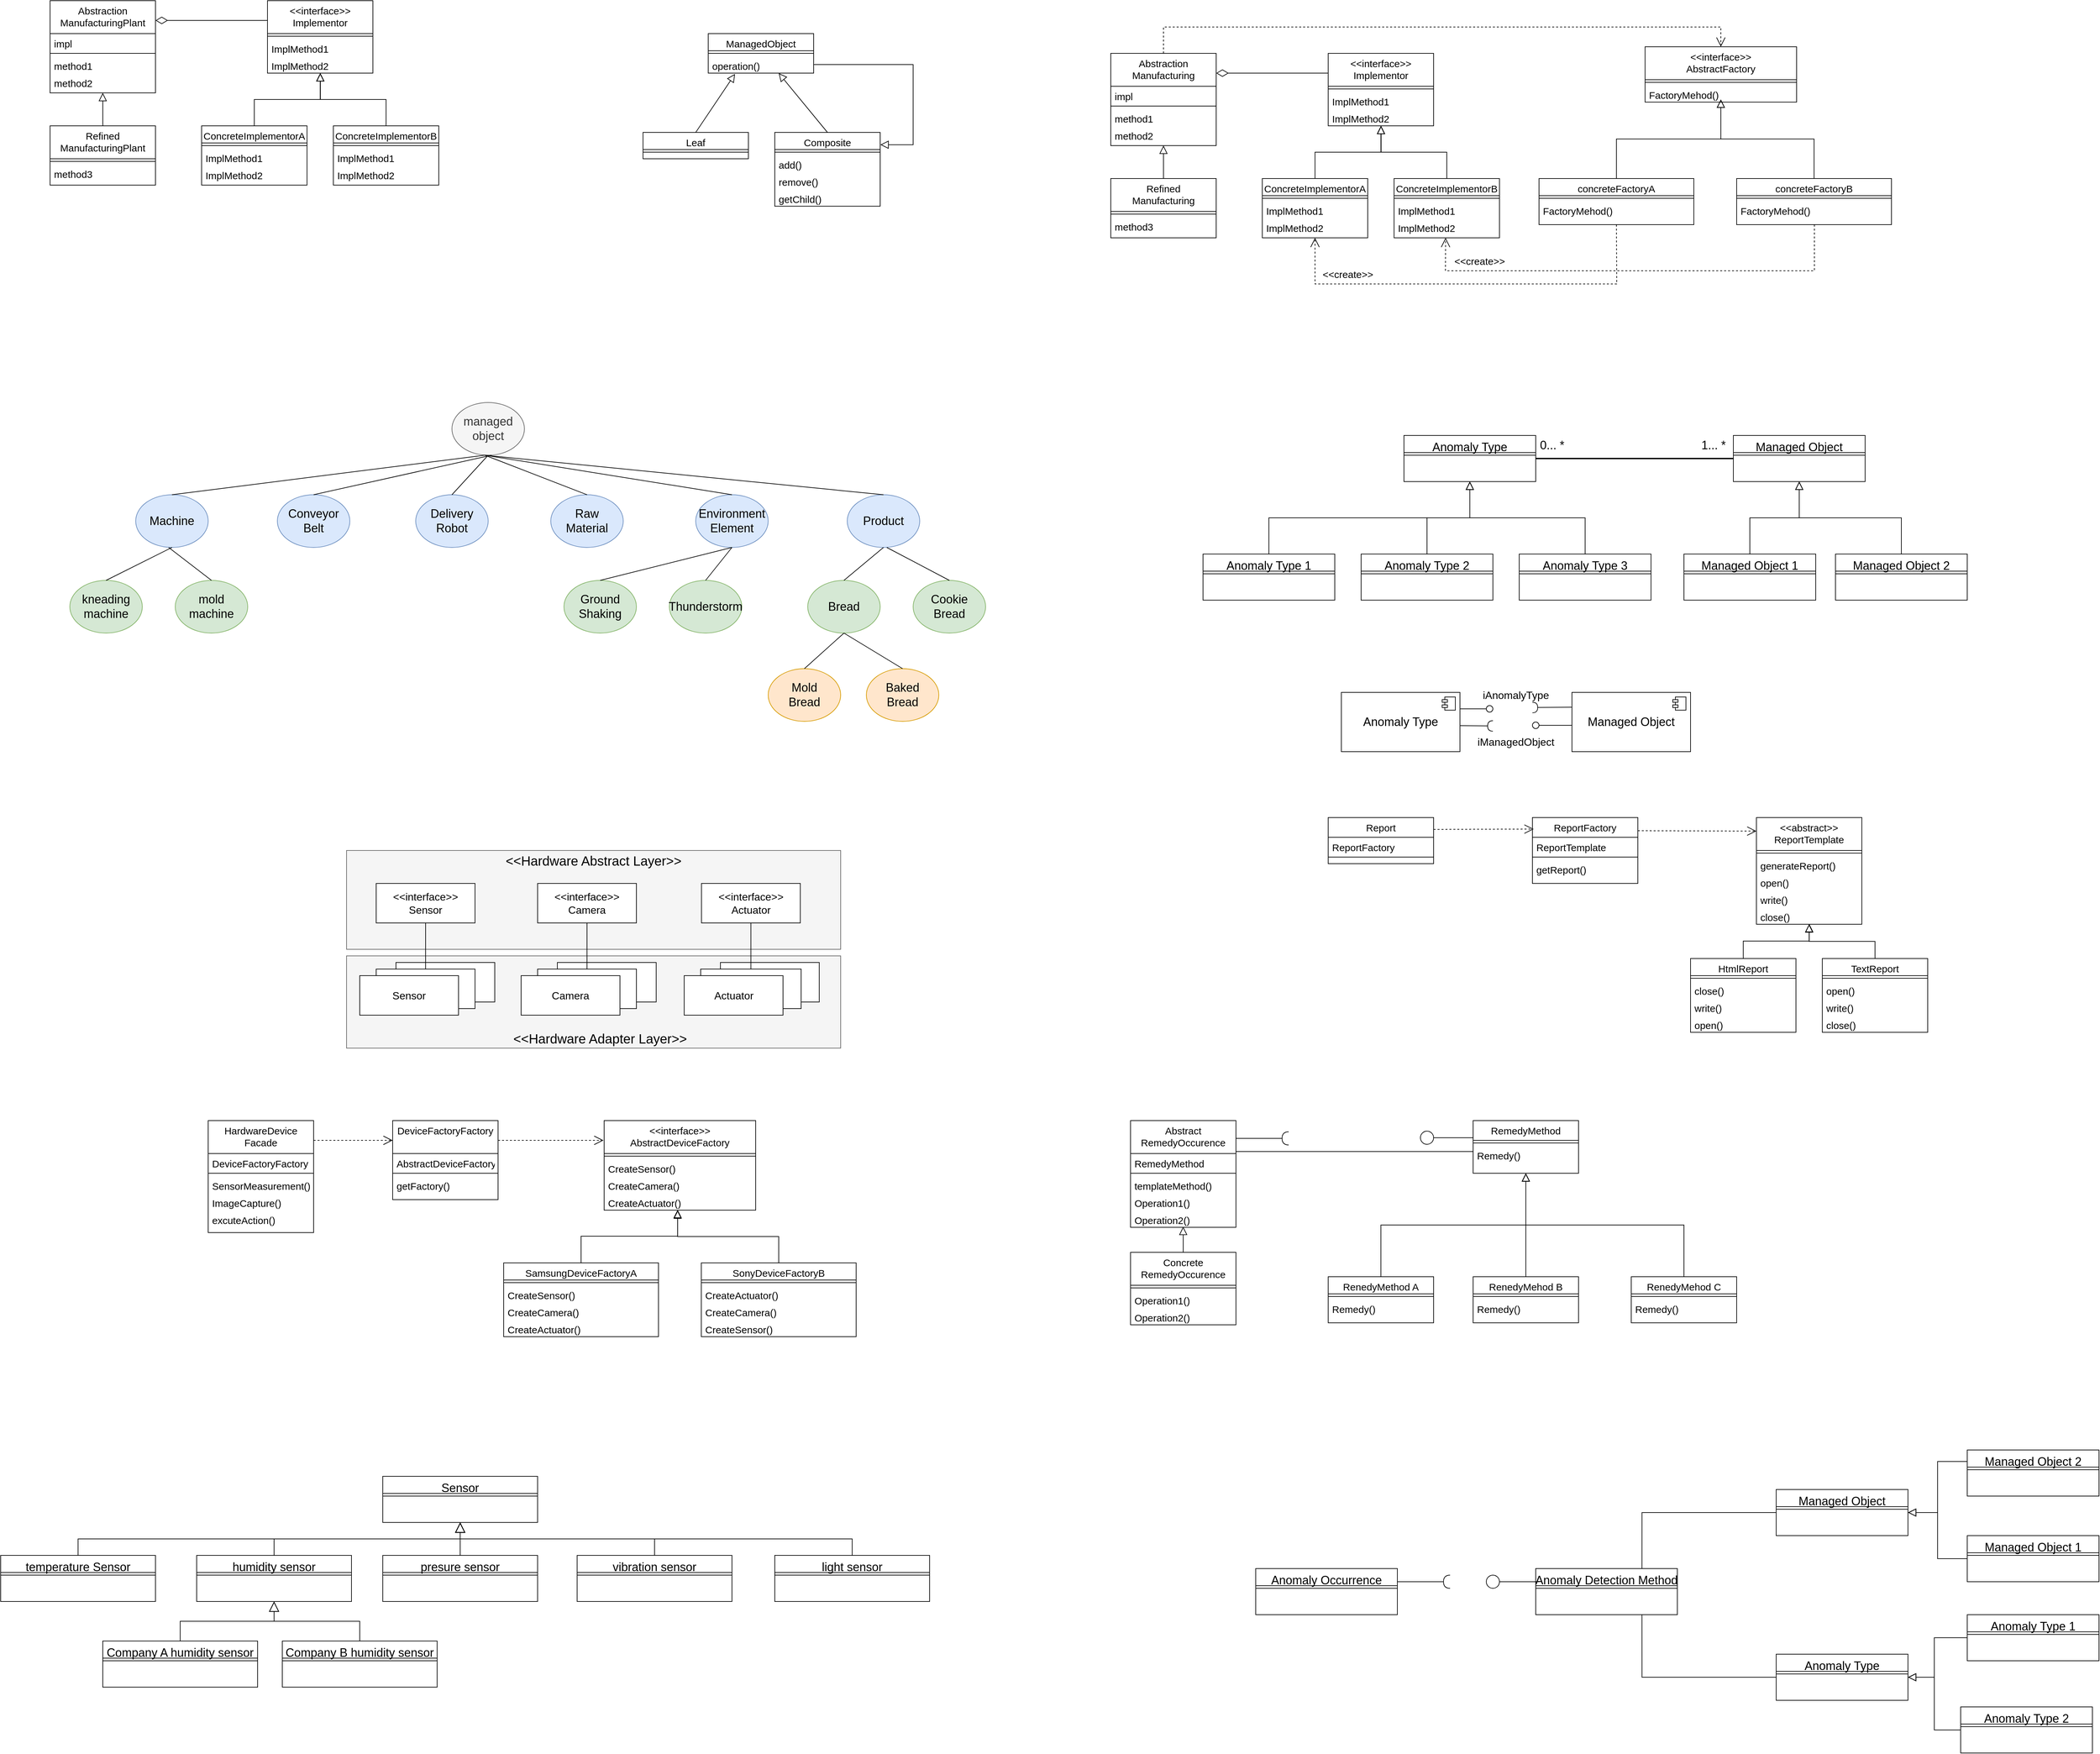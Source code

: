 <mxfile version="21.2.3" type="github">
  <diagram id="C5RBs43oDa-KdzZeNtuy" name="Page-1">
    <mxGraphModel dx="1687" dy="1897" grid="1" gridSize="10" guides="1" tooltips="1" connect="1" arrows="1" fold="1" page="1" pageScale="1" pageWidth="827" pageHeight="1169" math="0" shadow="0">
      <root>
        <mxCell id="WIyWlLk6GJQsqaUBKTNV-0" />
        <mxCell id="WIyWlLk6GJQsqaUBKTNV-1" parent="WIyWlLk6GJQsqaUBKTNV-0" />
        <mxCell id="s4Zs7lw3GT2iUP9dkB31-0" value="Abstraction&#xa;ManufacturingPlant" style="swimlane;fontStyle=0;align=center;verticalAlign=top;childLayout=stackLayout;horizontal=1;startSize=50;horizontalStack=0;resizeParent=1;resizeLast=0;collapsible=1;marginBottom=0;rounded=0;shadow=0;strokeWidth=1;fontSize=15;" parent="WIyWlLk6GJQsqaUBKTNV-1" vertex="1">
          <mxGeometry x="140" y="-510" width="160" height="140" as="geometry">
            <mxRectangle x="340" y="380" width="170" height="26" as="alternateBounds" />
          </mxGeometry>
        </mxCell>
        <mxCell id="s4Zs7lw3GT2iUP9dkB31-1" value="impl" style="text;align=left;verticalAlign=top;spacingLeft=4;spacingRight=4;overflow=hidden;rotatable=0;points=[[0,0.5],[1,0.5]];portConstraint=eastwest;fontSize=15;" parent="s4Zs7lw3GT2iUP9dkB31-0" vertex="1">
          <mxGeometry y="50" width="160" height="26" as="geometry" />
        </mxCell>
        <mxCell id="s4Zs7lw3GT2iUP9dkB31-2" value="" style="line;html=1;strokeWidth=1;align=left;verticalAlign=middle;spacingTop=-1;spacingLeft=3;spacingRight=3;rotatable=0;labelPosition=right;points=[];portConstraint=eastwest;fontSize=15;" parent="s4Zs7lw3GT2iUP9dkB31-0" vertex="1">
          <mxGeometry y="76" width="160" height="8" as="geometry" />
        </mxCell>
        <mxCell id="s4Zs7lw3GT2iUP9dkB31-3" value="method1" style="text;align=left;verticalAlign=top;spacingLeft=4;spacingRight=4;overflow=hidden;rotatable=0;points=[[0,0.5],[1,0.5]];portConstraint=eastwest;fontSize=15;" parent="s4Zs7lw3GT2iUP9dkB31-0" vertex="1">
          <mxGeometry y="84" width="160" height="26" as="geometry" />
        </mxCell>
        <mxCell id="s4Zs7lw3GT2iUP9dkB31-4" value="method2" style="text;align=left;verticalAlign=top;spacingLeft=4;spacingRight=4;overflow=hidden;rotatable=0;points=[[0,0.5],[1,0.5]];portConstraint=eastwest;fontSize=15;" parent="s4Zs7lw3GT2iUP9dkB31-0" vertex="1">
          <mxGeometry y="110" width="160" height="26" as="geometry" />
        </mxCell>
        <mxCell id="s4Zs7lw3GT2iUP9dkB31-5" value="&lt;&lt;interface&gt;&gt;&#xa;Implementor" style="swimlane;fontStyle=0;align=center;verticalAlign=top;childLayout=stackLayout;horizontal=1;startSize=50;horizontalStack=0;resizeParent=1;resizeLast=0;collapsible=1;marginBottom=0;rounded=0;shadow=0;strokeWidth=1;fontSize=15;" parent="WIyWlLk6GJQsqaUBKTNV-1" vertex="1">
          <mxGeometry x="470" y="-510" width="160" height="110" as="geometry">
            <mxRectangle x="340" y="380" width="170" height="26" as="alternateBounds" />
          </mxGeometry>
        </mxCell>
        <mxCell id="s4Zs7lw3GT2iUP9dkB31-7" value="" style="line;html=1;strokeWidth=1;align=left;verticalAlign=middle;spacingTop=-1;spacingLeft=3;spacingRight=3;rotatable=0;labelPosition=right;points=[];portConstraint=eastwest;fontSize=15;" parent="s4Zs7lw3GT2iUP9dkB31-5" vertex="1">
          <mxGeometry y="50" width="160" height="8" as="geometry" />
        </mxCell>
        <mxCell id="s4Zs7lw3GT2iUP9dkB31-8" value="ImplMethod1" style="text;align=left;verticalAlign=top;spacingLeft=4;spacingRight=4;overflow=hidden;rotatable=0;points=[[0,0.5],[1,0.5]];portConstraint=eastwest;fontSize=15;" parent="s4Zs7lw3GT2iUP9dkB31-5" vertex="1">
          <mxGeometry y="58" width="160" height="26" as="geometry" />
        </mxCell>
        <mxCell id="s4Zs7lw3GT2iUP9dkB31-9" value="ImplMethod2" style="text;align=left;verticalAlign=top;spacingLeft=4;spacingRight=4;overflow=hidden;rotatable=0;points=[[0,0.5],[1,0.5]];portConstraint=eastwest;fontSize=15;" parent="s4Zs7lw3GT2iUP9dkB31-5" vertex="1">
          <mxGeometry y="84" width="160" height="26" as="geometry" />
        </mxCell>
        <mxCell id="s4Zs7lw3GT2iUP9dkB31-10" value="Refined&#xa;ManufacturingPlant" style="swimlane;fontStyle=0;align=center;verticalAlign=top;childLayout=stackLayout;horizontal=1;startSize=50;horizontalStack=0;resizeParent=1;resizeLast=0;collapsible=1;marginBottom=0;rounded=0;shadow=0;strokeWidth=1;fontSize=15;" parent="WIyWlLk6GJQsqaUBKTNV-1" vertex="1">
          <mxGeometry x="140" y="-320" width="160" height="90" as="geometry">
            <mxRectangle x="340" y="380" width="170" height="26" as="alternateBounds" />
          </mxGeometry>
        </mxCell>
        <mxCell id="s4Zs7lw3GT2iUP9dkB31-11" value="" style="line;html=1;strokeWidth=1;align=left;verticalAlign=middle;spacingTop=-1;spacingLeft=3;spacingRight=3;rotatable=0;labelPosition=right;points=[];portConstraint=eastwest;fontSize=15;" parent="s4Zs7lw3GT2iUP9dkB31-10" vertex="1">
          <mxGeometry y="50" width="160" height="8" as="geometry" />
        </mxCell>
        <mxCell id="pJVFiTPp0oiFkhwM4sQL-0" value="method3" style="text;align=left;verticalAlign=top;spacingLeft=4;spacingRight=4;overflow=hidden;rotatable=0;points=[[0,0.5],[1,0.5]];portConstraint=eastwest;fontSize=15;" parent="s4Zs7lw3GT2iUP9dkB31-10" vertex="1">
          <mxGeometry y="58" width="160" height="26" as="geometry" />
        </mxCell>
        <mxCell id="s4Zs7lw3GT2iUP9dkB31-14" value="ConcreteImplementorA" style="swimlane;fontStyle=0;align=center;verticalAlign=top;childLayout=stackLayout;horizontal=1;startSize=26;horizontalStack=0;resizeParent=1;resizeLast=0;collapsible=1;marginBottom=0;rounded=0;shadow=0;strokeWidth=1;fontSize=15;" parent="WIyWlLk6GJQsqaUBKTNV-1" vertex="1">
          <mxGeometry x="370" y="-320" width="160" height="90" as="geometry">
            <mxRectangle x="340" y="380" width="170" height="26" as="alternateBounds" />
          </mxGeometry>
        </mxCell>
        <mxCell id="s4Zs7lw3GT2iUP9dkB31-15" value="" style="line;html=1;strokeWidth=1;align=left;verticalAlign=middle;spacingTop=-1;spacingLeft=3;spacingRight=3;rotatable=0;labelPosition=right;points=[];portConstraint=eastwest;fontSize=15;" parent="s4Zs7lw3GT2iUP9dkB31-14" vertex="1">
          <mxGeometry y="26" width="160" height="8" as="geometry" />
        </mxCell>
        <mxCell id="s4Zs7lw3GT2iUP9dkB31-16" value="ImplMethod1" style="text;align=left;verticalAlign=top;spacingLeft=4;spacingRight=4;overflow=hidden;rotatable=0;points=[[0,0.5],[1,0.5]];portConstraint=eastwest;fontSize=15;" parent="s4Zs7lw3GT2iUP9dkB31-14" vertex="1">
          <mxGeometry y="34" width="160" height="26" as="geometry" />
        </mxCell>
        <mxCell id="s4Zs7lw3GT2iUP9dkB31-17" value="ImplMethod2" style="text;align=left;verticalAlign=top;spacingLeft=4;spacingRight=4;overflow=hidden;rotatable=0;points=[[0,0.5],[1,0.5]];portConstraint=eastwest;fontSize=15;" parent="s4Zs7lw3GT2iUP9dkB31-14" vertex="1">
          <mxGeometry y="60" width="160" height="26" as="geometry" />
        </mxCell>
        <mxCell id="s4Zs7lw3GT2iUP9dkB31-18" value="" style="endArrow=block;endSize=10;endFill=0;shadow=0;strokeWidth=1;rounded=0;edgeStyle=elbowEdgeStyle;elbow=vertical;entryX=0.5;entryY=1;entryDx=0;entryDy=0;exitX=0.5;exitY=0;exitDx=0;exitDy=0;fontSize=15;" parent="WIyWlLk6GJQsqaUBKTNV-1" source="s4Zs7lw3GT2iUP9dkB31-14" target="s4Zs7lw3GT2iUP9dkB31-5" edge="1">
          <mxGeometry width="160" relative="1" as="geometry">
            <mxPoint x="450" y="-296" as="sourcePoint" />
            <mxPoint x="340" y="-398" as="targetPoint" />
          </mxGeometry>
        </mxCell>
        <mxCell id="s4Zs7lw3GT2iUP9dkB31-19" value="" style="endArrow=block;endSize=10;endFill=0;shadow=0;strokeWidth=1;rounded=0;edgeStyle=elbowEdgeStyle;elbow=vertical;exitX=0.5;exitY=0;exitDx=0;exitDy=0;fontSize=15;" parent="WIyWlLk6GJQsqaUBKTNV-1" source="s4Zs7lw3GT2iUP9dkB31-10" edge="1">
          <mxGeometry width="160" relative="1" as="geometry">
            <mxPoint x="550" y="-310" as="sourcePoint" />
            <mxPoint x="220" y="-370" as="targetPoint" />
          </mxGeometry>
        </mxCell>
        <mxCell id="s4Zs7lw3GT2iUP9dkB31-20" value="" style="endArrow=diamondThin;endSize=16;endFill=0;shadow=0;strokeWidth=1;rounded=0;edgeStyle=elbowEdgeStyle;elbow=vertical;exitX=0;exitY=0.25;exitDx=0;exitDy=0;fontSize=15;" parent="WIyWlLk6GJQsqaUBKTNV-1" source="s4Zs7lw3GT2iUP9dkB31-5" target="s4Zs7lw3GT2iUP9dkB31-0" edge="1">
          <mxGeometry width="160" relative="1" as="geometry">
            <mxPoint x="240" y="-310" as="sourcePoint" />
            <mxPoint x="310" y="-480" as="targetPoint" />
            <Array as="points">
              <mxPoint x="320" y="-480" />
            </Array>
          </mxGeometry>
        </mxCell>
        <mxCell id="s4Zs7lw3GT2iUP9dkB31-31" value="ConcreteImplementorB" style="swimlane;fontStyle=0;align=center;verticalAlign=top;childLayout=stackLayout;horizontal=1;startSize=26;horizontalStack=0;resizeParent=1;resizeLast=0;collapsible=1;marginBottom=0;rounded=0;shadow=0;strokeWidth=1;fontSize=15;" parent="WIyWlLk6GJQsqaUBKTNV-1" vertex="1">
          <mxGeometry x="570" y="-320" width="160" height="90" as="geometry">
            <mxRectangle x="340" y="380" width="170" height="26" as="alternateBounds" />
          </mxGeometry>
        </mxCell>
        <mxCell id="s4Zs7lw3GT2iUP9dkB31-32" value="" style="line;html=1;strokeWidth=1;align=left;verticalAlign=middle;spacingTop=-1;spacingLeft=3;spacingRight=3;rotatable=0;labelPosition=right;points=[];portConstraint=eastwest;fontSize=15;" parent="s4Zs7lw3GT2iUP9dkB31-31" vertex="1">
          <mxGeometry y="26" width="160" height="8" as="geometry" />
        </mxCell>
        <mxCell id="s4Zs7lw3GT2iUP9dkB31-33" value="ImplMethod1" style="text;align=left;verticalAlign=top;spacingLeft=4;spacingRight=4;overflow=hidden;rotatable=0;points=[[0,0.5],[1,0.5]];portConstraint=eastwest;fontSize=15;" parent="s4Zs7lw3GT2iUP9dkB31-31" vertex="1">
          <mxGeometry y="34" width="160" height="26" as="geometry" />
        </mxCell>
        <mxCell id="s4Zs7lw3GT2iUP9dkB31-34" value="ImplMethod2" style="text;align=left;verticalAlign=top;spacingLeft=4;spacingRight=4;overflow=hidden;rotatable=0;points=[[0,0.5],[1,0.5]];portConstraint=eastwest;fontSize=15;" parent="s4Zs7lw3GT2iUP9dkB31-31" vertex="1">
          <mxGeometry y="60" width="160" height="26" as="geometry" />
        </mxCell>
        <mxCell id="s4Zs7lw3GT2iUP9dkB31-35" value="" style="endArrow=block;endSize=10;endFill=0;shadow=0;strokeWidth=1;rounded=0;edgeStyle=elbowEdgeStyle;elbow=vertical;entryX=0.502;entryY=1;entryDx=0;entryDy=0;entryPerimeter=0;fontSize=15;" parent="WIyWlLk6GJQsqaUBKTNV-1" source="s4Zs7lw3GT2iUP9dkB31-31" target="s4Zs7lw3GT2iUP9dkB31-9" edge="1">
          <mxGeometry width="160" relative="1" as="geometry">
            <mxPoint x="460" y="-310" as="sourcePoint" />
            <mxPoint x="551" y="-410" as="targetPoint" />
          </mxGeometry>
        </mxCell>
        <mxCell id="pJVFiTPp0oiFkhwM4sQL-5" value="managed object" style="ellipse;whiteSpace=wrap;html=1;fontSize=18;fillColor=#f5f5f5;fontColor=#333333;strokeColor=#666666;" parent="WIyWlLk6GJQsqaUBKTNV-1" vertex="1">
          <mxGeometry x="750" y="100" width="110" height="80" as="geometry" />
        </mxCell>
        <mxCell id="pJVFiTPp0oiFkhwM4sQL-6" value="Machine" style="ellipse;whiteSpace=wrap;html=1;fontSize=18;fillColor=#dae8fc;strokeColor=#6c8ebf;" parent="WIyWlLk6GJQsqaUBKTNV-1" vertex="1">
          <mxGeometry x="270" y="240" width="110" height="80" as="geometry" />
        </mxCell>
        <mxCell id="pJVFiTPp0oiFkhwM4sQL-7" value="Conveyor&lt;br style=&quot;font-size: 18px;&quot;&gt;Belt" style="ellipse;whiteSpace=wrap;html=1;fontSize=18;fillColor=#dae8fc;strokeColor=#6c8ebf;" parent="WIyWlLk6GJQsqaUBKTNV-1" vertex="1">
          <mxGeometry x="485" y="240" width="110" height="80" as="geometry" />
        </mxCell>
        <mxCell id="pJVFiTPp0oiFkhwM4sQL-8" value="Delivery&lt;br style=&quot;font-size: 18px;&quot;&gt;Robot" style="ellipse;whiteSpace=wrap;html=1;fontSize=18;fillColor=#dae8fc;strokeColor=#6c8ebf;" parent="WIyWlLk6GJQsqaUBKTNV-1" vertex="1">
          <mxGeometry x="695" y="240" width="110" height="80" as="geometry" />
        </mxCell>
        <mxCell id="pJVFiTPp0oiFkhwM4sQL-9" value="Raw&lt;br style=&quot;font-size: 18px;&quot;&gt;Material" style="ellipse;whiteSpace=wrap;html=1;fontSize=18;fillColor=#dae8fc;strokeColor=#6c8ebf;" parent="WIyWlLk6GJQsqaUBKTNV-1" vertex="1">
          <mxGeometry x="900" y="240" width="110" height="80" as="geometry" />
        </mxCell>
        <mxCell id="pJVFiTPp0oiFkhwM4sQL-10" value="Environment&lt;br style=&quot;font-size: 18px;&quot;&gt;Element" style="ellipse;whiteSpace=wrap;html=1;fontSize=18;fillColor=#dae8fc;strokeColor=#6c8ebf;" parent="WIyWlLk6GJQsqaUBKTNV-1" vertex="1">
          <mxGeometry x="1120" y="240" width="110" height="80" as="geometry" />
        </mxCell>
        <mxCell id="pJVFiTPp0oiFkhwM4sQL-11" value="Product" style="ellipse;whiteSpace=wrap;html=1;fontSize=18;fillColor=#dae8fc;strokeColor=#6c8ebf;" parent="WIyWlLk6GJQsqaUBKTNV-1" vertex="1">
          <mxGeometry x="1350" y="240" width="110" height="80" as="geometry" />
        </mxCell>
        <mxCell id="pJVFiTPp0oiFkhwM4sQL-12" value="Ground Shaking" style="ellipse;whiteSpace=wrap;html=1;fontSize=18;fillColor=#d5e8d4;strokeColor=#82b366;" parent="WIyWlLk6GJQsqaUBKTNV-1" vertex="1">
          <mxGeometry x="920" y="370" width="110" height="80" as="geometry" />
        </mxCell>
        <mxCell id="pJVFiTPp0oiFkhwM4sQL-13" value="Thunderstorm" style="ellipse;whiteSpace=wrap;html=1;fontSize=18;fillColor=#d5e8d4;strokeColor=#82b366;" parent="WIyWlLk6GJQsqaUBKTNV-1" vertex="1">
          <mxGeometry x="1080" y="370" width="110" height="80" as="geometry" />
        </mxCell>
        <mxCell id="pJVFiTPp0oiFkhwM4sQL-15" value="kneading machine" style="ellipse;whiteSpace=wrap;html=1;fontSize=18;fillColor=#d5e8d4;strokeColor=#82b366;" parent="WIyWlLk6GJQsqaUBKTNV-1" vertex="1">
          <mxGeometry x="170" y="370" width="110" height="80" as="geometry" />
        </mxCell>
        <mxCell id="pJVFiTPp0oiFkhwM4sQL-16" value="mold &lt;br style=&quot;font-size: 18px;&quot;&gt;machine" style="ellipse;whiteSpace=wrap;html=1;fontSize=18;fillColor=#d5e8d4;strokeColor=#82b366;" parent="WIyWlLk6GJQsqaUBKTNV-1" vertex="1">
          <mxGeometry x="330" y="370" width="110" height="80" as="geometry" />
        </mxCell>
        <mxCell id="pJVFiTPp0oiFkhwM4sQL-17" value="Bread" style="ellipse;whiteSpace=wrap;html=1;fontSize=18;fillColor=#d5e8d4;strokeColor=#82b366;" parent="WIyWlLk6GJQsqaUBKTNV-1" vertex="1">
          <mxGeometry x="1290" y="370" width="110" height="80" as="geometry" />
        </mxCell>
        <mxCell id="pJVFiTPp0oiFkhwM4sQL-18" value="Cookie &lt;br&gt;Bread" style="ellipse;whiteSpace=wrap;html=1;fontSize=18;fillColor=#d5e8d4;strokeColor=#82b366;" parent="WIyWlLk6GJQsqaUBKTNV-1" vertex="1">
          <mxGeometry x="1450" y="370" width="110" height="80" as="geometry" />
        </mxCell>
        <mxCell id="pJVFiTPp0oiFkhwM4sQL-19" value="" style="endArrow=none;html=1;rounded=0;entryX=0.5;entryY=1;entryDx=0;entryDy=0;exitX=0.5;exitY=0;exitDx=0;exitDy=0;" parent="WIyWlLk6GJQsqaUBKTNV-1" source="pJVFiTPp0oiFkhwM4sQL-8" target="pJVFiTPp0oiFkhwM4sQL-5" edge="1">
          <mxGeometry width="50" height="50" relative="1" as="geometry">
            <mxPoint x="880" y="380" as="sourcePoint" />
            <mxPoint x="930" y="330" as="targetPoint" />
          </mxGeometry>
        </mxCell>
        <mxCell id="pJVFiTPp0oiFkhwM4sQL-20" value="" style="endArrow=none;html=1;rounded=0;exitX=0.5;exitY=0;exitDx=0;exitDy=0;" parent="WIyWlLk6GJQsqaUBKTNV-1" source="pJVFiTPp0oiFkhwM4sQL-7" edge="1">
          <mxGeometry width="50" height="50" relative="1" as="geometry">
            <mxPoint x="760" y="250" as="sourcePoint" />
            <mxPoint x="810" y="180" as="targetPoint" />
          </mxGeometry>
        </mxCell>
        <mxCell id="pJVFiTPp0oiFkhwM4sQL-21" value="" style="endArrow=none;html=1;rounded=0;exitX=0.5;exitY=0;exitDx=0;exitDy=0;" parent="WIyWlLk6GJQsqaUBKTNV-1" source="pJVFiTPp0oiFkhwM4sQL-6" edge="1">
          <mxGeometry width="50" height="50" relative="1" as="geometry">
            <mxPoint x="550" y="250" as="sourcePoint" />
            <mxPoint x="800" y="180" as="targetPoint" />
          </mxGeometry>
        </mxCell>
        <mxCell id="pJVFiTPp0oiFkhwM4sQL-22" value="Mold&lt;br&gt;Bread" style="ellipse;whiteSpace=wrap;html=1;fontSize=18;fillColor=#ffe6cc;strokeColor=#d79b00;" parent="WIyWlLk6GJQsqaUBKTNV-1" vertex="1">
          <mxGeometry x="1230" y="504" width="110" height="80" as="geometry" />
        </mxCell>
        <mxCell id="pJVFiTPp0oiFkhwM4sQL-23" value="Baked &lt;br&gt;Bread" style="ellipse;whiteSpace=wrap;html=1;fontSize=18;fillColor=#ffe6cc;strokeColor=#d79b00;" parent="WIyWlLk6GJQsqaUBKTNV-1" vertex="1">
          <mxGeometry x="1379" y="504" width="110" height="80" as="geometry" />
        </mxCell>
        <mxCell id="pJVFiTPp0oiFkhwM4sQL-24" value="" style="endArrow=none;html=1;rounded=0;exitX=0.5;exitY=0;exitDx=0;exitDy=0;" parent="WIyWlLk6GJQsqaUBKTNV-1" source="pJVFiTPp0oiFkhwM4sQL-9" edge="1">
          <mxGeometry width="50" height="50" relative="1" as="geometry">
            <mxPoint x="760" y="250" as="sourcePoint" />
            <mxPoint x="800" y="180" as="targetPoint" />
          </mxGeometry>
        </mxCell>
        <mxCell id="pJVFiTPp0oiFkhwM4sQL-25" value="" style="endArrow=none;html=1;rounded=0;exitX=0.5;exitY=0;exitDx=0;exitDy=0;" parent="WIyWlLk6GJQsqaUBKTNV-1" source="pJVFiTPp0oiFkhwM4sQL-10" edge="1">
          <mxGeometry width="50" height="50" relative="1" as="geometry">
            <mxPoint x="965" y="250" as="sourcePoint" />
            <mxPoint x="800" y="180" as="targetPoint" />
          </mxGeometry>
        </mxCell>
        <mxCell id="pJVFiTPp0oiFkhwM4sQL-26" value="" style="endArrow=none;html=1;rounded=0;exitX=0.5;exitY=0;exitDx=0;exitDy=0;" parent="WIyWlLk6GJQsqaUBKTNV-1" source="pJVFiTPp0oiFkhwM4sQL-11" edge="1">
          <mxGeometry width="50" height="50" relative="1" as="geometry">
            <mxPoint x="1185" y="250" as="sourcePoint" />
            <mxPoint x="800" y="180" as="targetPoint" />
          </mxGeometry>
        </mxCell>
        <mxCell id="pJVFiTPp0oiFkhwM4sQL-27" value="" style="endArrow=none;html=1;rounded=0;entryX=0.5;entryY=1;entryDx=0;entryDy=0;exitX=0.5;exitY=0;exitDx=0;exitDy=0;" parent="WIyWlLk6GJQsqaUBKTNV-1" source="pJVFiTPp0oiFkhwM4sQL-15" target="pJVFiTPp0oiFkhwM4sQL-6" edge="1">
          <mxGeometry width="50" height="50" relative="1" as="geometry">
            <mxPoint x="760" y="250" as="sourcePoint" />
            <mxPoint x="815" y="190" as="targetPoint" />
          </mxGeometry>
        </mxCell>
        <mxCell id="pJVFiTPp0oiFkhwM4sQL-28" value="" style="endArrow=none;html=1;rounded=0;exitX=0.5;exitY=0;exitDx=0;exitDy=0;" parent="WIyWlLk6GJQsqaUBKTNV-1" source="pJVFiTPp0oiFkhwM4sQL-16" edge="1">
          <mxGeometry width="50" height="50" relative="1" as="geometry">
            <mxPoint x="235" y="380" as="sourcePoint" />
            <mxPoint x="320" y="320" as="targetPoint" />
          </mxGeometry>
        </mxCell>
        <mxCell id="pJVFiTPp0oiFkhwM4sQL-29" value="" style="endArrow=none;html=1;rounded=0;exitX=0.5;exitY=0;exitDx=0;exitDy=0;entryX=0.5;entryY=1;entryDx=0;entryDy=0;" parent="WIyWlLk6GJQsqaUBKTNV-1" source="pJVFiTPp0oiFkhwM4sQL-12" target="pJVFiTPp0oiFkhwM4sQL-10" edge="1">
          <mxGeometry width="50" height="50" relative="1" as="geometry">
            <mxPoint x="395" y="380" as="sourcePoint" />
            <mxPoint x="330" y="330" as="targetPoint" />
          </mxGeometry>
        </mxCell>
        <mxCell id="pJVFiTPp0oiFkhwM4sQL-30" value="" style="endArrow=none;html=1;rounded=0;exitX=0.5;exitY=0;exitDx=0;exitDy=0;entryX=0.5;entryY=1;entryDx=0;entryDy=0;" parent="WIyWlLk6GJQsqaUBKTNV-1" source="pJVFiTPp0oiFkhwM4sQL-13" target="pJVFiTPp0oiFkhwM4sQL-10" edge="1">
          <mxGeometry width="50" height="50" relative="1" as="geometry">
            <mxPoint x="985" y="380" as="sourcePoint" />
            <mxPoint x="1180" y="330" as="targetPoint" />
          </mxGeometry>
        </mxCell>
        <mxCell id="pJVFiTPp0oiFkhwM4sQL-31" value="" style="endArrow=none;html=1;rounded=0;exitX=0.5;exitY=0;exitDx=0;exitDy=0;entryX=0.5;entryY=1;entryDx=0;entryDy=0;" parent="WIyWlLk6GJQsqaUBKTNV-1" source="pJVFiTPp0oiFkhwM4sQL-17" target="pJVFiTPp0oiFkhwM4sQL-11" edge="1">
          <mxGeometry width="50" height="50" relative="1" as="geometry">
            <mxPoint x="1145" y="380" as="sourcePoint" />
            <mxPoint x="1185" y="330" as="targetPoint" />
          </mxGeometry>
        </mxCell>
        <mxCell id="pJVFiTPp0oiFkhwM4sQL-32" value="" style="endArrow=none;html=1;rounded=0;exitX=0.5;exitY=0;exitDx=0;exitDy=0;" parent="WIyWlLk6GJQsqaUBKTNV-1" source="pJVFiTPp0oiFkhwM4sQL-18" edge="1">
          <mxGeometry width="50" height="50" relative="1" as="geometry">
            <mxPoint x="1355" y="380" as="sourcePoint" />
            <mxPoint x="1410" y="320" as="targetPoint" />
          </mxGeometry>
        </mxCell>
        <mxCell id="pJVFiTPp0oiFkhwM4sQL-33" value="" style="endArrow=none;html=1;rounded=0;exitX=0.5;exitY=0;exitDx=0;exitDy=0;entryX=0.5;entryY=1;entryDx=0;entryDy=0;" parent="WIyWlLk6GJQsqaUBKTNV-1" source="pJVFiTPp0oiFkhwM4sQL-23" target="pJVFiTPp0oiFkhwM4sQL-17" edge="1">
          <mxGeometry width="50" height="50" relative="1" as="geometry">
            <mxPoint x="1515" y="380" as="sourcePoint" />
            <mxPoint x="1420" y="330" as="targetPoint" />
          </mxGeometry>
        </mxCell>
        <mxCell id="pJVFiTPp0oiFkhwM4sQL-34" value="" style="endArrow=none;html=1;rounded=0;exitX=0.5;exitY=0;exitDx=0;exitDy=0;entryX=0.5;entryY=1;entryDx=0;entryDy=0;" parent="WIyWlLk6GJQsqaUBKTNV-1" source="pJVFiTPp0oiFkhwM4sQL-22" target="pJVFiTPp0oiFkhwM4sQL-17" edge="1">
          <mxGeometry width="50" height="50" relative="1" as="geometry">
            <mxPoint x="1395" y="510" as="sourcePoint" />
            <mxPoint x="1355" y="460" as="targetPoint" />
          </mxGeometry>
        </mxCell>
        <mxCell id="pJVFiTPp0oiFkhwM4sQL-35" value="" style="rounded=0;whiteSpace=wrap;html=1;fillColor=#f5f5f5;fontColor=#333333;strokeColor=#666666;" parent="WIyWlLk6GJQsqaUBKTNV-1" vertex="1">
          <mxGeometry x="590" y="780" width="750" height="150" as="geometry" />
        </mxCell>
        <mxCell id="pJVFiTPp0oiFkhwM4sQL-36" value="" style="rounded=0;whiteSpace=wrap;html=1;fillColor=#f5f5f5;fontColor=#333333;strokeColor=#666666;" parent="WIyWlLk6GJQsqaUBKTNV-1" vertex="1">
          <mxGeometry x="590" y="940" width="750" height="140" as="geometry" />
        </mxCell>
        <mxCell id="pJVFiTPp0oiFkhwM4sQL-37" value="&amp;lt;&amp;lt;Hardware Abstract Layer&amp;gt;&amp;gt;" style="text;html=1;strokeColor=none;fillColor=none;align=center;verticalAlign=middle;whiteSpace=wrap;rounded=0;fontSize=20;" parent="WIyWlLk6GJQsqaUBKTNV-1" vertex="1">
          <mxGeometry x="830" y="780" width="270" height="30" as="geometry" />
        </mxCell>
        <mxCell id="pJVFiTPp0oiFkhwM4sQL-38" value="&amp;lt;&amp;lt;interface&amp;gt;&amp;gt;&lt;br style=&quot;font-size: 16px;&quot;&gt;Sensor" style="rounded=0;whiteSpace=wrap;html=1;fontSize=16;" parent="WIyWlLk6GJQsqaUBKTNV-1" vertex="1">
          <mxGeometry x="635" y="830" width="150" height="60" as="geometry" />
        </mxCell>
        <mxCell id="pJVFiTPp0oiFkhwM4sQL-39" value="&amp;lt;&amp;lt;interface&amp;gt;&amp;gt;&lt;br style=&quot;font-size: 16px;&quot;&gt;Camera" style="rounded=0;whiteSpace=wrap;html=1;fontSize=16;" parent="WIyWlLk6GJQsqaUBKTNV-1" vertex="1">
          <mxGeometry x="880" y="830" width="150" height="60" as="geometry" />
        </mxCell>
        <mxCell id="pJVFiTPp0oiFkhwM4sQL-40" value="&amp;lt;&amp;lt;interface&amp;gt;&amp;gt;&lt;br style=&quot;font-size: 16px;&quot;&gt;Actuator" style="rounded=0;whiteSpace=wrap;html=1;fontSize=16;" parent="WIyWlLk6GJQsqaUBKTNV-1" vertex="1">
          <mxGeometry x="1128.75" y="830" width="150" height="60" as="geometry" />
        </mxCell>
        <mxCell id="pJVFiTPp0oiFkhwM4sQL-41" value="&amp;lt;&amp;lt;device&amp;gt;&amp;gt;&lt;br&gt;Sensor" style="rounded=0;whiteSpace=wrap;html=1;fontSize=16;" parent="WIyWlLk6GJQsqaUBKTNV-1" vertex="1">
          <mxGeometry x="665" y="950" width="150" height="60" as="geometry" />
        </mxCell>
        <mxCell id="pJVFiTPp0oiFkhwM4sQL-42" value="&amp;lt;&amp;lt;Hardware Adapter Layer&amp;gt;&amp;gt;" style="text;html=1;strokeColor=none;fillColor=none;align=center;verticalAlign=middle;whiteSpace=wrap;rounded=0;fontSize=20;" parent="WIyWlLk6GJQsqaUBKTNV-1" vertex="1">
          <mxGeometry x="840" y="1050" width="270" height="30" as="geometry" />
        </mxCell>
        <mxCell id="pJVFiTPp0oiFkhwM4sQL-43" value="&amp;lt;&amp;lt;device&amp;gt;&amp;gt;&lt;br&gt;Sensor" style="rounded=0;whiteSpace=wrap;html=1;fontSize=16;" parent="WIyWlLk6GJQsqaUBKTNV-1" vertex="1">
          <mxGeometry x="635" y="960" width="150" height="60" as="geometry" />
        </mxCell>
        <mxCell id="pJVFiTPp0oiFkhwM4sQL-44" value="Sensor" style="rounded=0;whiteSpace=wrap;html=1;fontSize=16;" parent="WIyWlLk6GJQsqaUBKTNV-1" vertex="1">
          <mxGeometry x="610" y="970" width="150" height="60" as="geometry" />
        </mxCell>
        <mxCell id="pJVFiTPp0oiFkhwM4sQL-45" value="&amp;lt;&amp;lt;device&amp;gt;&amp;gt;&lt;br&gt;Sensor" style="rounded=0;whiteSpace=wrap;html=1;fontSize=16;" parent="WIyWlLk6GJQsqaUBKTNV-1" vertex="1">
          <mxGeometry x="910" y="950" width="150" height="60" as="geometry" />
        </mxCell>
        <mxCell id="pJVFiTPp0oiFkhwM4sQL-46" value="&amp;lt;&amp;lt;device&amp;gt;&amp;gt;&lt;br&gt;Sensor" style="rounded=0;whiteSpace=wrap;html=1;fontSize=16;" parent="WIyWlLk6GJQsqaUBKTNV-1" vertex="1">
          <mxGeometry x="880" y="960" width="150" height="60" as="geometry" />
        </mxCell>
        <mxCell id="pJVFiTPp0oiFkhwM4sQL-47" value="Camera" style="rounded=0;whiteSpace=wrap;html=1;fontSize=16;" parent="WIyWlLk6GJQsqaUBKTNV-1" vertex="1">
          <mxGeometry x="855" y="970" width="150" height="60" as="geometry" />
        </mxCell>
        <mxCell id="pJVFiTPp0oiFkhwM4sQL-48" value="&amp;lt;&amp;lt;device&amp;gt;&amp;gt;&lt;br&gt;Sensor" style="rounded=0;whiteSpace=wrap;html=1;fontSize=16;" parent="WIyWlLk6GJQsqaUBKTNV-1" vertex="1">
          <mxGeometry x="1157.5" y="950" width="150" height="60" as="geometry" />
        </mxCell>
        <mxCell id="pJVFiTPp0oiFkhwM4sQL-49" value="&amp;lt;&amp;lt;device&amp;gt;&amp;gt;&lt;br&gt;Sensor" style="rounded=0;whiteSpace=wrap;html=1;fontSize=16;" parent="WIyWlLk6GJQsqaUBKTNV-1" vertex="1">
          <mxGeometry x="1127.5" y="960" width="152.5" height="60" as="geometry" />
        </mxCell>
        <mxCell id="pJVFiTPp0oiFkhwM4sQL-50" value="Actuator" style="rounded=0;whiteSpace=wrap;html=1;fontSize=16;" parent="WIyWlLk6GJQsqaUBKTNV-1" vertex="1">
          <mxGeometry x="1102.5" y="970" width="150" height="60" as="geometry" />
        </mxCell>
        <mxCell id="pJVFiTPp0oiFkhwM4sQL-51" value="" style="endArrow=none;html=1;rounded=0;entryX=0.5;entryY=1;entryDx=0;entryDy=0;exitX=0.5;exitY=0;exitDx=0;exitDy=0;" parent="WIyWlLk6GJQsqaUBKTNV-1" source="pJVFiTPp0oiFkhwM4sQL-43" target="pJVFiTPp0oiFkhwM4sQL-38" edge="1">
          <mxGeometry width="50" height="50" relative="1" as="geometry">
            <mxPoint x="970" y="980" as="sourcePoint" />
            <mxPoint x="1020" y="930" as="targetPoint" />
          </mxGeometry>
        </mxCell>
        <mxCell id="pJVFiTPp0oiFkhwM4sQL-52" value="" style="endArrow=none;html=1;rounded=0;entryX=0.5;entryY=1;entryDx=0;entryDy=0;exitX=0.5;exitY=0;exitDx=0;exitDy=0;" parent="WIyWlLk6GJQsqaUBKTNV-1" source="pJVFiTPp0oiFkhwM4sQL-46" target="pJVFiTPp0oiFkhwM4sQL-39" edge="1">
          <mxGeometry width="50" height="50" relative="1" as="geometry">
            <mxPoint x="720" y="970" as="sourcePoint" />
            <mxPoint x="720" y="900" as="targetPoint" />
          </mxGeometry>
        </mxCell>
        <mxCell id="pJVFiTPp0oiFkhwM4sQL-53" value="" style="endArrow=none;html=1;rounded=0;entryX=0.5;entryY=1;entryDx=0;entryDy=0;exitX=0.5;exitY=0;exitDx=0;exitDy=0;" parent="WIyWlLk6GJQsqaUBKTNV-1" source="pJVFiTPp0oiFkhwM4sQL-49" target="pJVFiTPp0oiFkhwM4sQL-40" edge="1">
          <mxGeometry width="50" height="50" relative="1" as="geometry">
            <mxPoint x="965" y="970" as="sourcePoint" />
            <mxPoint x="965" y="900" as="targetPoint" />
          </mxGeometry>
        </mxCell>
        <mxCell id="pJVFiTPp0oiFkhwM4sQL-54" value="DeviceFactoryFactory" style="swimlane;fontStyle=0;align=center;verticalAlign=top;childLayout=stackLayout;horizontal=1;startSize=50;horizontalStack=0;resizeParent=1;resizeLast=0;collapsible=1;marginBottom=0;rounded=0;shadow=0;strokeWidth=1;fontSize=15;" parent="WIyWlLk6GJQsqaUBKTNV-1" vertex="1">
          <mxGeometry x="660" y="1190" width="160" height="120" as="geometry">
            <mxRectangle x="340" y="380" width="170" height="26" as="alternateBounds" />
          </mxGeometry>
        </mxCell>
        <mxCell id="pJVFiTPp0oiFkhwM4sQL-55" value="AbstractDeviceFactory" style="text;align=left;verticalAlign=top;spacingLeft=4;spacingRight=4;overflow=hidden;rotatable=0;points=[[0,0.5],[1,0.5]];portConstraint=eastwest;fontSize=15;" parent="pJVFiTPp0oiFkhwM4sQL-54" vertex="1">
          <mxGeometry y="50" width="160" height="26" as="geometry" />
        </mxCell>
        <mxCell id="pJVFiTPp0oiFkhwM4sQL-56" value="" style="line;html=1;strokeWidth=1;align=left;verticalAlign=middle;spacingTop=-1;spacingLeft=3;spacingRight=3;rotatable=0;labelPosition=right;points=[];portConstraint=eastwest;fontSize=15;" parent="pJVFiTPp0oiFkhwM4sQL-54" vertex="1">
          <mxGeometry y="76" width="160" height="8" as="geometry" />
        </mxCell>
        <mxCell id="pJVFiTPp0oiFkhwM4sQL-57" value="getFactory()" style="text;align=left;verticalAlign=top;spacingLeft=4;spacingRight=4;overflow=hidden;rotatable=0;points=[[0,0.5],[1,0.5]];portConstraint=eastwest;fontSize=15;" parent="pJVFiTPp0oiFkhwM4sQL-54" vertex="1">
          <mxGeometry y="84" width="160" height="26" as="geometry" />
        </mxCell>
        <mxCell id="pJVFiTPp0oiFkhwM4sQL-73" value="" style="endArrow=open;endSize=12;dashed=1;html=1;rounded=0;fontSize=15;exitX=1;exitY=0.25;exitDx=0;exitDy=0;" parent="WIyWlLk6GJQsqaUBKTNV-1" source="pJVFiTPp0oiFkhwM4sQL-54" edge="1">
          <mxGeometry x="0.29" y="60" width="160" relative="1" as="geometry">
            <mxPoint x="730" y="1222" as="sourcePoint" />
            <mxPoint x="980" y="1220" as="targetPoint" />
            <Array as="points" />
            <mxPoint as="offset" />
          </mxGeometry>
        </mxCell>
        <mxCell id="pJVFiTPp0oiFkhwM4sQL-74" value="&lt;&lt;interface&gt;&gt;&#xa;AbstractDeviceFactory" style="swimlane;fontStyle=0;align=center;verticalAlign=top;childLayout=stackLayout;horizontal=1;startSize=50;horizontalStack=0;resizeParent=1;resizeLast=0;collapsible=1;marginBottom=0;rounded=0;shadow=0;strokeWidth=1;fontSize=15;" parent="WIyWlLk6GJQsqaUBKTNV-1" vertex="1">
          <mxGeometry x="981" y="1190" width="230" height="136" as="geometry">
            <mxRectangle x="340" y="380" width="170" height="26" as="alternateBounds" />
          </mxGeometry>
        </mxCell>
        <mxCell id="pJVFiTPp0oiFkhwM4sQL-75" value="" style="line;html=1;strokeWidth=1;align=left;verticalAlign=middle;spacingTop=-1;spacingLeft=3;spacingRight=3;rotatable=0;labelPosition=right;points=[];portConstraint=eastwest;fontSize=15;" parent="pJVFiTPp0oiFkhwM4sQL-74" vertex="1">
          <mxGeometry y="50" width="230" height="8" as="geometry" />
        </mxCell>
        <mxCell id="pJVFiTPp0oiFkhwM4sQL-76" value="CreateSensor()" style="text;align=left;verticalAlign=top;spacingLeft=4;spacingRight=4;overflow=hidden;rotatable=0;points=[[0,0.5],[1,0.5]];portConstraint=eastwest;fontSize=15;" parent="pJVFiTPp0oiFkhwM4sQL-74" vertex="1">
          <mxGeometry y="58" width="230" height="26" as="geometry" />
        </mxCell>
        <mxCell id="pJVFiTPp0oiFkhwM4sQL-378" value="CreateCamera()" style="text;align=left;verticalAlign=top;spacingLeft=4;spacingRight=4;overflow=hidden;rotatable=0;points=[[0,0.5],[1,0.5]];portConstraint=eastwest;fontSize=15;" parent="pJVFiTPp0oiFkhwM4sQL-74" vertex="1">
          <mxGeometry y="84" width="230" height="26" as="geometry" />
        </mxCell>
        <mxCell id="pJVFiTPp0oiFkhwM4sQL-379" value="CreateActuator()" style="text;align=left;verticalAlign=top;spacingLeft=4;spacingRight=4;overflow=hidden;rotatable=0;points=[[0,0.5],[1,0.5]];portConstraint=eastwest;fontSize=15;" parent="pJVFiTPp0oiFkhwM4sQL-74" vertex="1">
          <mxGeometry y="110" width="230" height="26" as="geometry" />
        </mxCell>
        <mxCell id="pJVFiTPp0oiFkhwM4sQL-82" value="SamsungDeviceFactoryA" style="swimlane;fontStyle=0;align=center;verticalAlign=top;childLayout=stackLayout;horizontal=1;startSize=26;horizontalStack=0;resizeParent=1;resizeLast=0;collapsible=1;marginBottom=0;rounded=0;shadow=0;strokeWidth=1;fontSize=15;" parent="WIyWlLk6GJQsqaUBKTNV-1" vertex="1">
          <mxGeometry x="828.5" y="1406" width="235" height="112" as="geometry">
            <mxRectangle x="340" y="380" width="170" height="26" as="alternateBounds" />
          </mxGeometry>
        </mxCell>
        <mxCell id="pJVFiTPp0oiFkhwM4sQL-83" value="" style="line;html=1;strokeWidth=1;align=left;verticalAlign=middle;spacingTop=-1;spacingLeft=3;spacingRight=3;rotatable=0;labelPosition=right;points=[];portConstraint=eastwest;fontSize=15;" parent="pJVFiTPp0oiFkhwM4sQL-82" vertex="1">
          <mxGeometry y="26" width="235" height="8" as="geometry" />
        </mxCell>
        <mxCell id="pJVFiTPp0oiFkhwM4sQL-84" value="CreateSensor()" style="text;align=left;verticalAlign=top;spacingLeft=4;spacingRight=4;overflow=hidden;rotatable=0;points=[[0,0.5],[1,0.5]];portConstraint=eastwest;fontSize=15;" parent="pJVFiTPp0oiFkhwM4sQL-82" vertex="1">
          <mxGeometry y="34" width="235" height="26" as="geometry" />
        </mxCell>
        <mxCell id="pJVFiTPp0oiFkhwM4sQL-380" value="CreateCamera()" style="text;align=left;verticalAlign=top;spacingLeft=4;spacingRight=4;overflow=hidden;rotatable=0;points=[[0,0.5],[1,0.5]];portConstraint=eastwest;fontSize=15;" parent="pJVFiTPp0oiFkhwM4sQL-82" vertex="1">
          <mxGeometry y="60" width="235" height="26" as="geometry" />
        </mxCell>
        <mxCell id="pJVFiTPp0oiFkhwM4sQL-381" value="CreateActuator()" style="text;align=left;verticalAlign=top;spacingLeft=4;spacingRight=4;overflow=hidden;rotatable=0;points=[[0,0.5],[1,0.5]];portConstraint=eastwest;fontSize=15;" parent="pJVFiTPp0oiFkhwM4sQL-82" vertex="1">
          <mxGeometry y="86" width="235" height="26" as="geometry" />
        </mxCell>
        <mxCell id="pJVFiTPp0oiFkhwM4sQL-85" value="SonyDeviceFactoryB" style="swimlane;fontStyle=0;align=center;verticalAlign=top;childLayout=stackLayout;horizontal=1;startSize=26;horizontalStack=0;resizeParent=1;resizeLast=0;collapsible=1;marginBottom=0;rounded=0;shadow=0;strokeWidth=1;fontSize=15;" parent="WIyWlLk6GJQsqaUBKTNV-1" vertex="1">
          <mxGeometry x="1128.5" y="1406" width="235" height="112" as="geometry">
            <mxRectangle x="340" y="380" width="170" height="26" as="alternateBounds" />
          </mxGeometry>
        </mxCell>
        <mxCell id="pJVFiTPp0oiFkhwM4sQL-86" value="" style="line;html=1;strokeWidth=1;align=left;verticalAlign=middle;spacingTop=-1;spacingLeft=3;spacingRight=3;rotatable=0;labelPosition=right;points=[];portConstraint=eastwest;fontSize=15;" parent="pJVFiTPp0oiFkhwM4sQL-85" vertex="1">
          <mxGeometry y="26" width="235" height="8" as="geometry" />
        </mxCell>
        <mxCell id="pJVFiTPp0oiFkhwM4sQL-386" value="CreateActuator()" style="text;align=left;verticalAlign=top;spacingLeft=4;spacingRight=4;overflow=hidden;rotatable=0;points=[[0,0.5],[1,0.5]];portConstraint=eastwest;fontSize=15;" parent="pJVFiTPp0oiFkhwM4sQL-85" vertex="1">
          <mxGeometry y="34" width="235" height="26" as="geometry" />
        </mxCell>
        <mxCell id="pJVFiTPp0oiFkhwM4sQL-385" value="CreateCamera()" style="text;align=left;verticalAlign=top;spacingLeft=4;spacingRight=4;overflow=hidden;rotatable=0;points=[[0,0.5],[1,0.5]];portConstraint=eastwest;fontSize=15;" parent="pJVFiTPp0oiFkhwM4sQL-85" vertex="1">
          <mxGeometry y="60" width="235" height="26" as="geometry" />
        </mxCell>
        <mxCell id="pJVFiTPp0oiFkhwM4sQL-384" value="CreateSensor()" style="text;align=left;verticalAlign=top;spacingLeft=4;spacingRight=4;overflow=hidden;rotatable=0;points=[[0,0.5],[1,0.5]];portConstraint=eastwest;fontSize=15;" parent="pJVFiTPp0oiFkhwM4sQL-85" vertex="1">
          <mxGeometry y="86" width="235" height="26" as="geometry" />
        </mxCell>
        <mxCell id="pJVFiTPp0oiFkhwM4sQL-88" value="" style="endArrow=block;endSize=10;endFill=0;shadow=0;strokeWidth=1;rounded=0;edgeStyle=elbowEdgeStyle;elbow=vertical;fontSize=15;exitX=0.5;exitY=0;exitDx=0;exitDy=0;entryX=0.485;entryY=1.015;entryDx=0;entryDy=0;entryPerimeter=0;" parent="WIyWlLk6GJQsqaUBKTNV-1" source="pJVFiTPp0oiFkhwM4sQL-85" target="pJVFiTPp0oiFkhwM4sQL-379" edge="1">
          <mxGeometry width="160" relative="1" as="geometry">
            <mxPoint x="630" y="1520" as="sourcePoint" />
            <mxPoint x="1096" y="1390" as="targetPoint" />
          </mxGeometry>
        </mxCell>
        <mxCell id="pJVFiTPp0oiFkhwM4sQL-89" value="" style="endArrow=block;endSize=10;endFill=0;shadow=0;strokeWidth=1;rounded=0;edgeStyle=elbowEdgeStyle;elbow=vertical;fontSize=15;exitX=0.5;exitY=0;exitDx=0;exitDy=0;entryX=0.485;entryY=0.974;entryDx=0;entryDy=0;entryPerimeter=0;" parent="WIyWlLk6GJQsqaUBKTNV-1" source="pJVFiTPp0oiFkhwM4sQL-82" target="pJVFiTPp0oiFkhwM4sQL-379" edge="1">
          <mxGeometry width="160" relative="1" as="geometry">
            <mxPoint x="940" y="1500" as="sourcePoint" />
            <mxPoint x="1096" y="1390" as="targetPoint" />
          </mxGeometry>
        </mxCell>
        <mxCell id="pJVFiTPp0oiFkhwM4sQL-106" value="Leaf" style="swimlane;fontStyle=0;align=center;verticalAlign=top;childLayout=stackLayout;horizontal=1;startSize=26;horizontalStack=0;resizeParent=1;resizeLast=0;collapsible=1;marginBottom=0;rounded=0;shadow=0;strokeWidth=1;fontSize=15;" parent="WIyWlLk6GJQsqaUBKTNV-1" vertex="1">
          <mxGeometry x="1040" y="-310" width="160" height="40" as="geometry">
            <mxRectangle x="340" y="380" width="170" height="26" as="alternateBounds" />
          </mxGeometry>
        </mxCell>
        <mxCell id="pJVFiTPp0oiFkhwM4sQL-107" value="" style="line;html=1;strokeWidth=1;align=left;verticalAlign=middle;spacingTop=-1;spacingLeft=3;spacingRight=3;rotatable=0;labelPosition=right;points=[];portConstraint=eastwest;fontSize=15;" parent="pJVFiTPp0oiFkhwM4sQL-106" vertex="1">
          <mxGeometry y="26" width="160" height="8" as="geometry" />
        </mxCell>
        <mxCell id="pJVFiTPp0oiFkhwM4sQL-110" value="" style="endArrow=block;endSize=10;endFill=0;shadow=0;strokeWidth=1;rounded=0;elbow=vertical;exitX=0.5;exitY=0;exitDx=0;exitDy=0;fontSize=15;entryX=0.254;entryY=1.049;entryDx=0;entryDy=0;entryPerimeter=0;" parent="WIyWlLk6GJQsqaUBKTNV-1" source="pJVFiTPp0oiFkhwM4sQL-106" target="pJVFiTPp0oiFkhwM4sQL-121" edge="1">
          <mxGeometry width="160" relative="1" as="geometry">
            <mxPoint x="1120" y="-286" as="sourcePoint" />
            <mxPoint x="1220" y="-390" as="targetPoint" />
          </mxGeometry>
        </mxCell>
        <mxCell id="pJVFiTPp0oiFkhwM4sQL-113" value="Composite" style="swimlane;fontStyle=0;align=center;verticalAlign=top;childLayout=stackLayout;horizontal=1;startSize=26;horizontalStack=0;resizeParent=1;resizeLast=0;collapsible=1;marginBottom=0;rounded=0;shadow=0;strokeWidth=1;fontSize=15;" parent="WIyWlLk6GJQsqaUBKTNV-1" vertex="1">
          <mxGeometry x="1240" y="-310" width="160" height="112" as="geometry">
            <mxRectangle x="340" y="380" width="170" height="26" as="alternateBounds" />
          </mxGeometry>
        </mxCell>
        <mxCell id="pJVFiTPp0oiFkhwM4sQL-114" value="" style="line;html=1;strokeWidth=1;align=left;verticalAlign=middle;spacingTop=-1;spacingLeft=3;spacingRight=3;rotatable=0;labelPosition=right;points=[];portConstraint=eastwest;fontSize=15;" parent="pJVFiTPp0oiFkhwM4sQL-113" vertex="1">
          <mxGeometry y="26" width="160" height="8" as="geometry" />
        </mxCell>
        <mxCell id="pJVFiTPp0oiFkhwM4sQL-115" value="add()" style="text;align=left;verticalAlign=top;spacingLeft=4;spacingRight=4;overflow=hidden;rotatable=0;points=[[0,0.5],[1,0.5]];portConstraint=eastwest;fontSize=15;" parent="pJVFiTPp0oiFkhwM4sQL-113" vertex="1">
          <mxGeometry y="34" width="160" height="26" as="geometry" />
        </mxCell>
        <mxCell id="pJVFiTPp0oiFkhwM4sQL-116" value="remove()" style="text;align=left;verticalAlign=top;spacingLeft=4;spacingRight=4;overflow=hidden;rotatable=0;points=[[0,0.5],[1,0.5]];portConstraint=eastwest;fontSize=15;" parent="pJVFiTPp0oiFkhwM4sQL-113" vertex="1">
          <mxGeometry y="60" width="160" height="26" as="geometry" />
        </mxCell>
        <mxCell id="pJVFiTPp0oiFkhwM4sQL-118" value="getChild()" style="text;align=left;verticalAlign=top;spacingLeft=4;spacingRight=4;overflow=hidden;rotatable=0;points=[[0,0.5],[1,0.5]];portConstraint=eastwest;fontSize=15;" parent="pJVFiTPp0oiFkhwM4sQL-113" vertex="1">
          <mxGeometry y="86" width="160" height="26" as="geometry" />
        </mxCell>
        <mxCell id="pJVFiTPp0oiFkhwM4sQL-117" value="" style="endArrow=block;endSize=10;endFill=0;shadow=0;strokeWidth=1;rounded=0;elbow=vertical;entryX=0.669;entryY=1.005;entryDx=0;entryDy=0;entryPerimeter=0;fontSize=15;exitX=0.5;exitY=0;exitDx=0;exitDy=0;" parent="WIyWlLk6GJQsqaUBKTNV-1" source="pJVFiTPp0oiFkhwM4sQL-113" target="pJVFiTPp0oiFkhwM4sQL-121" edge="1">
          <mxGeometry width="160" relative="1" as="geometry">
            <mxPoint x="1130" y="-300" as="sourcePoint" />
            <mxPoint x="1220.32" y="-390" as="targetPoint" />
          </mxGeometry>
        </mxCell>
        <mxCell id="pJVFiTPp0oiFkhwM4sQL-119" value="ManagedObject" style="swimlane;fontStyle=0;align=center;verticalAlign=top;childLayout=stackLayout;horizontal=1;startSize=26;horizontalStack=0;resizeParent=1;resizeLast=0;collapsible=1;marginBottom=0;rounded=0;shadow=0;strokeWidth=1;fontSize=15;" parent="WIyWlLk6GJQsqaUBKTNV-1" vertex="1">
          <mxGeometry x="1139" y="-460" width="160" height="60" as="geometry">
            <mxRectangle x="340" y="380" width="170" height="26" as="alternateBounds" />
          </mxGeometry>
        </mxCell>
        <mxCell id="pJVFiTPp0oiFkhwM4sQL-120" value="" style="line;html=1;strokeWidth=1;align=left;verticalAlign=middle;spacingTop=-1;spacingLeft=3;spacingRight=3;rotatable=0;labelPosition=right;points=[];portConstraint=eastwest;fontSize=15;" parent="pJVFiTPp0oiFkhwM4sQL-119" vertex="1">
          <mxGeometry y="26" width="160" height="8" as="geometry" />
        </mxCell>
        <mxCell id="pJVFiTPp0oiFkhwM4sQL-121" value="operation()" style="text;align=left;verticalAlign=top;spacingLeft=4;spacingRight=4;overflow=hidden;rotatable=0;points=[[0,0.5],[1,0.5]];portConstraint=eastwest;fontSize=15;" parent="pJVFiTPp0oiFkhwM4sQL-119" vertex="1">
          <mxGeometry y="34" width="160" height="26" as="geometry" />
        </mxCell>
        <mxCell id="pJVFiTPp0oiFkhwM4sQL-122" value="" style="endArrow=block;endSize=10;endFill=0;shadow=0;strokeWidth=1;rounded=0;edgeStyle=elbowEdgeStyle;elbow=vertical;entryX=1.002;entryY=0.167;entryDx=0;entryDy=0;fontSize=15;exitX=1;exitY=0.5;exitDx=0;exitDy=0;entryPerimeter=0;" parent="WIyWlLk6GJQsqaUBKTNV-1" source="pJVFiTPp0oiFkhwM4sQL-121" target="pJVFiTPp0oiFkhwM4sQL-113" edge="1">
          <mxGeometry width="160" relative="1" as="geometry">
            <mxPoint x="1380" y="-505" as="sourcePoint" />
            <mxPoint x="1280" y="-585" as="targetPoint" />
            <Array as="points">
              <mxPoint x="1450" y="-330" />
              <mxPoint x="1370" y="-413" />
            </Array>
          </mxGeometry>
        </mxCell>
        <mxCell id="pJVFiTPp0oiFkhwM4sQL-123" value="Sensor" style="swimlane;fontStyle=0;align=center;verticalAlign=top;childLayout=stackLayout;horizontal=1;startSize=26;horizontalStack=0;resizeParent=1;resizeLast=0;collapsible=1;marginBottom=0;rounded=0;shadow=0;strokeWidth=1;fontSize=18;" parent="WIyWlLk6GJQsqaUBKTNV-1" vertex="1">
          <mxGeometry x="645" y="1730" width="235" height="70" as="geometry">
            <mxRectangle x="340" y="380" width="170" height="26" as="alternateBounds" />
          </mxGeometry>
        </mxCell>
        <mxCell id="pJVFiTPp0oiFkhwM4sQL-124" value="" style="line;html=1;strokeWidth=1;align=left;verticalAlign=middle;spacingTop=-1;spacingLeft=3;spacingRight=3;rotatable=0;labelPosition=right;points=[];portConstraint=eastwest;fontSize=18;" parent="pJVFiTPp0oiFkhwM4sQL-123" vertex="1">
          <mxGeometry y="26" width="235" height="8" as="geometry" />
        </mxCell>
        <mxCell id="pJVFiTPp0oiFkhwM4sQL-126" value="temperature Sensor" style="swimlane;fontStyle=0;align=center;verticalAlign=top;childLayout=stackLayout;horizontal=1;startSize=26;horizontalStack=0;resizeParent=1;resizeLast=0;collapsible=1;marginBottom=0;rounded=0;shadow=0;strokeWidth=1;fontSize=18;" parent="WIyWlLk6GJQsqaUBKTNV-1" vertex="1">
          <mxGeometry x="65" y="1850" width="235" height="70" as="geometry">
            <mxRectangle x="340" y="380" width="170" height="26" as="alternateBounds" />
          </mxGeometry>
        </mxCell>
        <mxCell id="pJVFiTPp0oiFkhwM4sQL-127" value="" style="line;html=1;strokeWidth=1;align=left;verticalAlign=middle;spacingTop=-1;spacingLeft=3;spacingRight=3;rotatable=0;labelPosition=right;points=[];portConstraint=eastwest;fontSize=18;" parent="pJVFiTPp0oiFkhwM4sQL-126" vertex="1">
          <mxGeometry y="26" width="235" height="8" as="geometry" />
        </mxCell>
        <mxCell id="pJVFiTPp0oiFkhwM4sQL-128" value="humidity sensor" style="swimlane;fontStyle=0;align=center;verticalAlign=top;childLayout=stackLayout;horizontal=1;startSize=26;horizontalStack=0;resizeParent=1;resizeLast=0;collapsible=1;marginBottom=0;rounded=0;shadow=0;strokeWidth=1;fontSize=18;" parent="WIyWlLk6GJQsqaUBKTNV-1" vertex="1">
          <mxGeometry x="362.5" y="1850" width="235" height="70" as="geometry">
            <mxRectangle x="340" y="380" width="170" height="26" as="alternateBounds" />
          </mxGeometry>
        </mxCell>
        <mxCell id="pJVFiTPp0oiFkhwM4sQL-129" value="" style="line;html=1;strokeWidth=1;align=left;verticalAlign=middle;spacingTop=-1;spacingLeft=3;spacingRight=3;rotatable=0;labelPosition=right;points=[];portConstraint=eastwest;fontSize=18;" parent="pJVFiTPp0oiFkhwM4sQL-128" vertex="1">
          <mxGeometry y="26" width="235" height="8" as="geometry" />
        </mxCell>
        <mxCell id="pJVFiTPp0oiFkhwM4sQL-130" value="presure sensor" style="swimlane;fontStyle=0;align=center;verticalAlign=top;childLayout=stackLayout;horizontal=1;startSize=26;horizontalStack=0;resizeParent=1;resizeLast=0;collapsible=1;marginBottom=0;rounded=0;shadow=0;strokeWidth=1;fontSize=18;" parent="WIyWlLk6GJQsqaUBKTNV-1" vertex="1">
          <mxGeometry x="645" y="1850" width="235" height="70" as="geometry">
            <mxRectangle x="340" y="380" width="170" height="26" as="alternateBounds" />
          </mxGeometry>
        </mxCell>
        <mxCell id="pJVFiTPp0oiFkhwM4sQL-131" value="" style="line;html=1;strokeWidth=1;align=left;verticalAlign=middle;spacingTop=-1;spacingLeft=3;spacingRight=3;rotatable=0;labelPosition=right;points=[];portConstraint=eastwest;fontSize=18;" parent="pJVFiTPp0oiFkhwM4sQL-130" vertex="1">
          <mxGeometry y="26" width="235" height="8" as="geometry" />
        </mxCell>
        <mxCell id="pJVFiTPp0oiFkhwM4sQL-136" value="" style="endArrow=block;html=1;rounded=0;exitX=0.5;exitY=0;exitDx=0;exitDy=0;endFill=0;endSize=13;edgeStyle=orthogonalEdgeStyle;entryX=0.5;entryY=1;entryDx=0;entryDy=0;fontSize=18;" parent="WIyWlLk6GJQsqaUBKTNV-1" source="pJVFiTPp0oiFkhwM4sQL-126" target="pJVFiTPp0oiFkhwM4sQL-123" edge="1">
          <mxGeometry width="50" height="50" relative="1" as="geometry">
            <mxPoint x="510" y="1870" as="sourcePoint" />
            <mxPoint x="480" y="1790" as="targetPoint" />
          </mxGeometry>
        </mxCell>
        <mxCell id="pJVFiTPp0oiFkhwM4sQL-137" value="" style="endArrow=block;html=1;rounded=0;exitX=0.5;exitY=0;exitDx=0;exitDy=0;endFill=0;endSize=13;edgeStyle=orthogonalEdgeStyle;entryX=0.5;entryY=1;entryDx=0;entryDy=0;fontSize=18;" parent="WIyWlLk6GJQsqaUBKTNV-1" source="pJVFiTPp0oiFkhwM4sQL-128" target="pJVFiTPp0oiFkhwM4sQL-123" edge="1">
          <mxGeometry width="50" height="50" relative="1" as="geometry">
            <mxPoint x="193" y="1860" as="sourcePoint" />
            <mxPoint x="480" y="1790" as="targetPoint" />
          </mxGeometry>
        </mxCell>
        <mxCell id="pJVFiTPp0oiFkhwM4sQL-138" value="" style="endArrow=block;html=1;rounded=0;exitX=0.5;exitY=0;exitDx=0;exitDy=0;endFill=0;endSize=13;edgeStyle=orthogonalEdgeStyle;entryX=0.5;entryY=1;entryDx=0;entryDy=0;fontSize=18;" parent="WIyWlLk6GJQsqaUBKTNV-1" source="pJVFiTPp0oiFkhwM4sQL-130" target="pJVFiTPp0oiFkhwM4sQL-123" edge="1">
          <mxGeometry width="50" height="50" relative="1" as="geometry">
            <mxPoint x="488" y="1860" as="sourcePoint" />
            <mxPoint x="480" y="1790" as="targetPoint" />
          </mxGeometry>
        </mxCell>
        <mxCell id="pJVFiTPp0oiFkhwM4sQL-139" value="vibration sensor" style="swimlane;fontStyle=0;align=center;verticalAlign=top;childLayout=stackLayout;horizontal=1;startSize=26;horizontalStack=0;resizeParent=1;resizeLast=0;collapsible=1;marginBottom=0;rounded=0;shadow=0;strokeWidth=1;fontSize=18;" parent="WIyWlLk6GJQsqaUBKTNV-1" vertex="1">
          <mxGeometry x="940" y="1850" width="235" height="70" as="geometry">
            <mxRectangle x="340" y="380" width="170" height="26" as="alternateBounds" />
          </mxGeometry>
        </mxCell>
        <mxCell id="pJVFiTPp0oiFkhwM4sQL-140" value="" style="line;html=1;strokeWidth=1;align=left;verticalAlign=middle;spacingTop=-1;spacingLeft=3;spacingRight=3;rotatable=0;labelPosition=right;points=[];portConstraint=eastwest;fontSize=18;" parent="pJVFiTPp0oiFkhwM4sQL-139" vertex="1">
          <mxGeometry y="26" width="235" height="8" as="geometry" />
        </mxCell>
        <mxCell id="pJVFiTPp0oiFkhwM4sQL-141" value="light sensor" style="swimlane;fontStyle=0;align=center;verticalAlign=top;childLayout=stackLayout;horizontal=1;startSize=26;horizontalStack=0;resizeParent=1;resizeLast=0;collapsible=1;marginBottom=0;rounded=0;shadow=0;strokeWidth=1;fontSize=18;" parent="WIyWlLk6GJQsqaUBKTNV-1" vertex="1">
          <mxGeometry x="1240" y="1850" width="235" height="70" as="geometry">
            <mxRectangle x="340" y="380" width="170" height="26" as="alternateBounds" />
          </mxGeometry>
        </mxCell>
        <mxCell id="pJVFiTPp0oiFkhwM4sQL-142" value="" style="line;html=1;strokeWidth=1;align=left;verticalAlign=middle;spacingTop=-1;spacingLeft=3;spacingRight=3;rotatable=0;labelPosition=right;points=[];portConstraint=eastwest;fontSize=18;" parent="pJVFiTPp0oiFkhwM4sQL-141" vertex="1">
          <mxGeometry y="26" width="235" height="8" as="geometry" />
        </mxCell>
        <mxCell id="pJVFiTPp0oiFkhwM4sQL-143" value="" style="endArrow=block;html=1;rounded=0;exitX=0.5;exitY=0;exitDx=0;exitDy=0;endFill=0;endSize=13;edgeStyle=orthogonalEdgeStyle;entryX=0.5;entryY=1;entryDx=0;entryDy=0;fontSize=18;" parent="WIyWlLk6GJQsqaUBKTNV-1" source="pJVFiTPp0oiFkhwM4sQL-139" target="pJVFiTPp0oiFkhwM4sQL-123" edge="1">
          <mxGeometry width="50" height="50" relative="1" as="geometry">
            <mxPoint x="490" y="1860" as="sourcePoint" />
            <mxPoint x="773" y="1810" as="targetPoint" />
          </mxGeometry>
        </mxCell>
        <mxCell id="pJVFiTPp0oiFkhwM4sQL-144" value="" style="endArrow=block;html=1;rounded=0;exitX=0.5;exitY=0;exitDx=0;exitDy=0;endFill=0;endSize=13;edgeStyle=orthogonalEdgeStyle;entryX=0.5;entryY=1;entryDx=0;entryDy=0;fontSize=18;" parent="WIyWlLk6GJQsqaUBKTNV-1" source="pJVFiTPp0oiFkhwM4sQL-141" target="pJVFiTPp0oiFkhwM4sQL-123" edge="1">
          <mxGeometry width="50" height="50" relative="1" as="geometry">
            <mxPoint x="1068" y="1860" as="sourcePoint" />
            <mxPoint x="773" y="1810" as="targetPoint" />
          </mxGeometry>
        </mxCell>
        <mxCell id="pJVFiTPp0oiFkhwM4sQL-145" value="Company A humidity sensor" style="swimlane;fontStyle=0;align=center;verticalAlign=top;childLayout=stackLayout;horizontal=1;startSize=26;horizontalStack=0;resizeParent=1;resizeLast=0;collapsible=1;marginBottom=0;rounded=0;shadow=0;strokeWidth=1;fontSize=18;" parent="WIyWlLk6GJQsqaUBKTNV-1" vertex="1">
          <mxGeometry x="220" y="1980" width="235" height="70" as="geometry">
            <mxRectangle x="340" y="380" width="170" height="26" as="alternateBounds" />
          </mxGeometry>
        </mxCell>
        <mxCell id="pJVFiTPp0oiFkhwM4sQL-146" value="" style="line;html=1;strokeWidth=1;align=left;verticalAlign=middle;spacingTop=-1;spacingLeft=3;spacingRight=3;rotatable=0;labelPosition=right;points=[];portConstraint=eastwest;fontSize=18;" parent="pJVFiTPp0oiFkhwM4sQL-145" vertex="1">
          <mxGeometry y="26" width="235" height="8" as="geometry" />
        </mxCell>
        <mxCell id="pJVFiTPp0oiFkhwM4sQL-147" value="Company B humidity sensor" style="swimlane;fontStyle=0;align=center;verticalAlign=top;childLayout=stackLayout;horizontal=1;startSize=26;horizontalStack=0;resizeParent=1;resizeLast=0;collapsible=1;marginBottom=0;rounded=0;shadow=0;strokeWidth=1;fontSize=18;" parent="WIyWlLk6GJQsqaUBKTNV-1" vertex="1">
          <mxGeometry x="492.5" y="1980" width="235" height="70" as="geometry">
            <mxRectangle x="340" y="380" width="170" height="26" as="alternateBounds" />
          </mxGeometry>
        </mxCell>
        <mxCell id="pJVFiTPp0oiFkhwM4sQL-148" value="" style="line;html=1;strokeWidth=1;align=left;verticalAlign=middle;spacingTop=-1;spacingLeft=3;spacingRight=3;rotatable=0;labelPosition=right;points=[];portConstraint=eastwest;fontSize=18;" parent="pJVFiTPp0oiFkhwM4sQL-147" vertex="1">
          <mxGeometry y="26" width="235" height="8" as="geometry" />
        </mxCell>
        <mxCell id="pJVFiTPp0oiFkhwM4sQL-149" value="" style="endArrow=block;html=1;rounded=0;exitX=0.5;exitY=0;exitDx=0;exitDy=0;endFill=0;endSize=13;edgeStyle=orthogonalEdgeStyle;entryX=0.5;entryY=1;entryDx=0;entryDy=0;fontSize=18;" parent="WIyWlLk6GJQsqaUBKTNV-1" source="pJVFiTPp0oiFkhwM4sQL-145" target="pJVFiTPp0oiFkhwM4sQL-128" edge="1">
          <mxGeometry width="50" height="50" relative="1" as="geometry">
            <mxPoint x="193" y="1860" as="sourcePoint" />
            <mxPoint x="773" y="1810" as="targetPoint" />
          </mxGeometry>
        </mxCell>
        <mxCell id="pJVFiTPp0oiFkhwM4sQL-150" value="" style="endArrow=block;html=1;rounded=0;exitX=0.5;exitY=0;exitDx=0;exitDy=0;endFill=0;endSize=13;edgeStyle=orthogonalEdgeStyle;entryX=0.5;entryY=1;entryDx=0;entryDy=0;fontSize=18;" parent="WIyWlLk6GJQsqaUBKTNV-1" source="pJVFiTPp0oiFkhwM4sQL-147" target="pJVFiTPp0oiFkhwM4sQL-128" edge="1">
          <mxGeometry width="50" height="50" relative="1" as="geometry">
            <mxPoint x="348" y="1990" as="sourcePoint" />
            <mxPoint x="490" y="1930" as="targetPoint" />
          </mxGeometry>
        </mxCell>
        <mxCell id="pJVFiTPp0oiFkhwM4sQL-151" value="Anomaly Type" style="swimlane;fontStyle=0;align=center;verticalAlign=top;childLayout=stackLayout;horizontal=1;startSize=26;horizontalStack=0;resizeParent=1;resizeLast=0;collapsible=1;marginBottom=0;rounded=0;shadow=0;strokeWidth=1;fontSize=18;" parent="WIyWlLk6GJQsqaUBKTNV-1" vertex="1">
          <mxGeometry x="2195" y="150" width="200" height="70" as="geometry">
            <mxRectangle x="340" y="380" width="170" height="26" as="alternateBounds" />
          </mxGeometry>
        </mxCell>
        <mxCell id="pJVFiTPp0oiFkhwM4sQL-152" value="" style="line;html=1;strokeWidth=1;align=left;verticalAlign=middle;spacingTop=-1;spacingLeft=3;spacingRight=3;rotatable=0;labelPosition=right;points=[];portConstraint=eastwest;fontSize=18;" parent="pJVFiTPp0oiFkhwM4sQL-151" vertex="1">
          <mxGeometry y="26" width="200" height="8" as="geometry" />
        </mxCell>
        <mxCell id="pJVFiTPp0oiFkhwM4sQL-153" value="Managed Object" style="swimlane;fontStyle=0;align=center;verticalAlign=top;childLayout=stackLayout;horizontal=1;startSize=26;horizontalStack=0;resizeParent=1;resizeLast=0;collapsible=1;marginBottom=0;rounded=0;shadow=0;strokeWidth=1;fontSize=18;" parent="WIyWlLk6GJQsqaUBKTNV-1" vertex="1">
          <mxGeometry x="2695" y="150" width="200" height="70" as="geometry">
            <mxRectangle x="340" y="380" width="170" height="26" as="alternateBounds" />
          </mxGeometry>
        </mxCell>
        <mxCell id="pJVFiTPp0oiFkhwM4sQL-154" value="" style="line;html=1;strokeWidth=1;align=left;verticalAlign=middle;spacingTop=-1;spacingLeft=3;spacingRight=3;rotatable=0;labelPosition=right;points=[];portConstraint=eastwest;fontSize=18;" parent="pJVFiTPp0oiFkhwM4sQL-153" vertex="1">
          <mxGeometry y="26" width="200" height="8" as="geometry" />
        </mxCell>
        <mxCell id="pJVFiTPp0oiFkhwM4sQL-155" value="" style="endArrow=block;endSize=10;endFill=0;shadow=0;strokeWidth=1;rounded=0;elbow=vertical;fontSize=15;exitX=0.5;exitY=0;exitDx=0;exitDy=0;entryX=0.5;entryY=1;entryDx=0;entryDy=0;edgeStyle=orthogonalEdgeStyle;" parent="WIyWlLk6GJQsqaUBKTNV-1" source="pJVFiTPp0oiFkhwM4sQL-156" target="pJVFiTPp0oiFkhwM4sQL-151" edge="1">
          <mxGeometry width="160" relative="1" as="geometry">
            <mxPoint x="2485" y="350" as="sourcePoint" />
            <mxPoint x="2343" y="230" as="targetPoint" />
          </mxGeometry>
        </mxCell>
        <mxCell id="pJVFiTPp0oiFkhwM4sQL-156" value="Anomaly Type 1" style="swimlane;fontStyle=0;align=center;verticalAlign=top;childLayout=stackLayout;horizontal=1;startSize=26;horizontalStack=0;resizeParent=1;resizeLast=0;collapsible=1;marginBottom=0;rounded=0;shadow=0;strokeWidth=1;fontSize=18;" parent="WIyWlLk6GJQsqaUBKTNV-1" vertex="1">
          <mxGeometry x="1890" y="330" width="200" height="70" as="geometry">
            <mxRectangle x="340" y="380" width="170" height="26" as="alternateBounds" />
          </mxGeometry>
        </mxCell>
        <mxCell id="pJVFiTPp0oiFkhwM4sQL-157" value="" style="line;html=1;strokeWidth=1;align=left;verticalAlign=middle;spacingTop=-1;spacingLeft=3;spacingRight=3;rotatable=0;labelPosition=right;points=[];portConstraint=eastwest;fontSize=18;" parent="pJVFiTPp0oiFkhwM4sQL-156" vertex="1">
          <mxGeometry y="26" width="200" height="8" as="geometry" />
        </mxCell>
        <mxCell id="pJVFiTPp0oiFkhwM4sQL-158" value="Anomaly Type 2" style="swimlane;fontStyle=0;align=center;verticalAlign=top;childLayout=stackLayout;horizontal=1;startSize=26;horizontalStack=0;resizeParent=1;resizeLast=0;collapsible=1;marginBottom=0;rounded=0;shadow=0;strokeWidth=1;fontSize=18;" parent="WIyWlLk6GJQsqaUBKTNV-1" vertex="1">
          <mxGeometry x="2130" y="330" width="200" height="70" as="geometry">
            <mxRectangle x="340" y="380" width="170" height="26" as="alternateBounds" />
          </mxGeometry>
        </mxCell>
        <mxCell id="pJVFiTPp0oiFkhwM4sQL-159" value="" style="line;html=1;strokeWidth=1;align=left;verticalAlign=middle;spacingTop=-1;spacingLeft=3;spacingRight=3;rotatable=0;labelPosition=right;points=[];portConstraint=eastwest;fontSize=18;" parent="pJVFiTPp0oiFkhwM4sQL-158" vertex="1">
          <mxGeometry y="26" width="200" height="8" as="geometry" />
        </mxCell>
        <mxCell id="pJVFiTPp0oiFkhwM4sQL-161" value="Managed Object 1" style="swimlane;fontStyle=0;align=center;verticalAlign=top;childLayout=stackLayout;horizontal=1;startSize=26;horizontalStack=0;resizeParent=1;resizeLast=0;collapsible=1;marginBottom=0;rounded=0;shadow=0;strokeWidth=1;fontSize=18;" parent="WIyWlLk6GJQsqaUBKTNV-1" vertex="1">
          <mxGeometry x="2620" y="330" width="200" height="70" as="geometry">
            <mxRectangle x="340" y="380" width="170" height="26" as="alternateBounds" />
          </mxGeometry>
        </mxCell>
        <mxCell id="pJVFiTPp0oiFkhwM4sQL-162" value="" style="line;html=1;strokeWidth=1;align=left;verticalAlign=middle;spacingTop=-1;spacingLeft=3;spacingRight=3;rotatable=0;labelPosition=right;points=[];portConstraint=eastwest;fontSize=18;" parent="pJVFiTPp0oiFkhwM4sQL-161" vertex="1">
          <mxGeometry y="26" width="200" height="8" as="geometry" />
        </mxCell>
        <mxCell id="pJVFiTPp0oiFkhwM4sQL-163" value="Managed Object 2" style="swimlane;fontStyle=0;align=center;verticalAlign=top;childLayout=stackLayout;horizontal=1;startSize=26;horizontalStack=0;resizeParent=1;resizeLast=0;collapsible=1;marginBottom=0;rounded=0;shadow=0;strokeWidth=1;fontSize=18;" parent="WIyWlLk6GJQsqaUBKTNV-1" vertex="1">
          <mxGeometry x="2850" y="330" width="200" height="70" as="geometry">
            <mxRectangle x="340" y="380" width="170" height="26" as="alternateBounds" />
          </mxGeometry>
        </mxCell>
        <mxCell id="pJVFiTPp0oiFkhwM4sQL-164" value="" style="line;html=1;strokeWidth=1;align=left;verticalAlign=middle;spacingTop=-1;spacingLeft=3;spacingRight=3;rotatable=0;labelPosition=right;points=[];portConstraint=eastwest;fontSize=18;" parent="pJVFiTPp0oiFkhwM4sQL-163" vertex="1">
          <mxGeometry y="26" width="200" height="8" as="geometry" />
        </mxCell>
        <mxCell id="pJVFiTPp0oiFkhwM4sQL-165" value="Anomaly Type 3" style="swimlane;fontStyle=0;align=center;verticalAlign=top;childLayout=stackLayout;horizontal=1;startSize=26;horizontalStack=0;resizeParent=1;resizeLast=0;collapsible=1;marginBottom=0;rounded=0;shadow=0;strokeWidth=1;fontSize=18;" parent="WIyWlLk6GJQsqaUBKTNV-1" vertex="1">
          <mxGeometry x="2370" y="330" width="200" height="70" as="geometry">
            <mxRectangle x="340" y="380" width="170" height="26" as="alternateBounds" />
          </mxGeometry>
        </mxCell>
        <mxCell id="pJVFiTPp0oiFkhwM4sQL-166" value="" style="line;html=1;strokeWidth=1;align=left;verticalAlign=middle;spacingTop=-1;spacingLeft=3;spacingRight=3;rotatable=0;labelPosition=right;points=[];portConstraint=eastwest;fontSize=18;" parent="pJVFiTPp0oiFkhwM4sQL-165" vertex="1">
          <mxGeometry y="26" width="200" height="8" as="geometry" />
        </mxCell>
        <mxCell id="pJVFiTPp0oiFkhwM4sQL-167" value="" style="endArrow=block;endSize=10;endFill=0;shadow=0;strokeWidth=1;rounded=0;elbow=vertical;fontSize=15;exitX=0.5;exitY=0;exitDx=0;exitDy=0;entryX=0.5;entryY=1;entryDx=0;entryDy=0;edgeStyle=orthogonalEdgeStyle;" parent="WIyWlLk6GJQsqaUBKTNV-1" source="pJVFiTPp0oiFkhwM4sQL-158" target="pJVFiTPp0oiFkhwM4sQL-151" edge="1">
          <mxGeometry width="160" relative="1" as="geometry">
            <mxPoint x="1930" y="340" as="sourcePoint" />
            <mxPoint x="2305" y="230" as="targetPoint" />
          </mxGeometry>
        </mxCell>
        <mxCell id="pJVFiTPp0oiFkhwM4sQL-168" value="" style="endArrow=block;endSize=10;endFill=0;shadow=0;strokeWidth=1;rounded=0;elbow=vertical;fontSize=15;exitX=0.5;exitY=0;exitDx=0;exitDy=0;entryX=0.5;entryY=1;entryDx=0;entryDy=0;edgeStyle=orthogonalEdgeStyle;" parent="WIyWlLk6GJQsqaUBKTNV-1" source="pJVFiTPp0oiFkhwM4sQL-165" target="pJVFiTPp0oiFkhwM4sQL-151" edge="1">
          <mxGeometry width="160" relative="1" as="geometry">
            <mxPoint x="2170" y="340" as="sourcePoint" />
            <mxPoint x="2305" y="230" as="targetPoint" />
          </mxGeometry>
        </mxCell>
        <mxCell id="pJVFiTPp0oiFkhwM4sQL-169" value="" style="endArrow=block;endSize=10;endFill=0;shadow=0;strokeWidth=1;rounded=0;elbow=vertical;fontSize=15;exitX=0.5;exitY=0;exitDx=0;exitDy=0;entryX=0.5;entryY=1;entryDx=0;entryDy=0;edgeStyle=orthogonalEdgeStyle;" parent="WIyWlLk6GJQsqaUBKTNV-1" source="pJVFiTPp0oiFkhwM4sQL-163" target="pJVFiTPp0oiFkhwM4sQL-153" edge="1">
          <mxGeometry width="160" relative="1" as="geometry">
            <mxPoint x="2410" y="340" as="sourcePoint" />
            <mxPoint x="2305" y="230" as="targetPoint" />
          </mxGeometry>
        </mxCell>
        <mxCell id="pJVFiTPp0oiFkhwM4sQL-170" value="" style="endArrow=block;endSize=10;endFill=0;shadow=0;strokeWidth=1;rounded=0;elbow=vertical;fontSize=15;entryX=0.5;entryY=1;entryDx=0;entryDy=0;edgeStyle=orthogonalEdgeStyle;" parent="WIyWlLk6GJQsqaUBKTNV-1" source="pJVFiTPp0oiFkhwM4sQL-161" target="pJVFiTPp0oiFkhwM4sQL-153" edge="1">
          <mxGeometry width="160" relative="1" as="geometry">
            <mxPoint x="2960" y="340" as="sourcePoint" />
            <mxPoint x="2805" y="230" as="targetPoint" />
          </mxGeometry>
        </mxCell>
        <mxCell id="pJVFiTPp0oiFkhwM4sQL-171" value="" style="endArrow=none;html=1;rounded=0;exitX=1;exitY=0.5;exitDx=0;exitDy=0;entryX=0;entryY=0.5;entryDx=0;entryDy=0;strokeWidth=2;" parent="WIyWlLk6GJQsqaUBKTNV-1" source="pJVFiTPp0oiFkhwM4sQL-151" target="pJVFiTPp0oiFkhwM4sQL-153" edge="1">
          <mxGeometry width="50" height="50" relative="1" as="geometry">
            <mxPoint x="2700" y="300" as="sourcePoint" />
            <mxPoint x="2750" y="250" as="targetPoint" />
          </mxGeometry>
        </mxCell>
        <mxCell id="pJVFiTPp0oiFkhwM4sQL-172" value="0... *" style="text;html=1;strokeColor=none;fillColor=none;align=center;verticalAlign=middle;whiteSpace=wrap;rounded=0;fontSize=18;" parent="WIyWlLk6GJQsqaUBKTNV-1" vertex="1">
          <mxGeometry x="2390" y="150" width="60" height="30" as="geometry" />
        </mxCell>
        <mxCell id="pJVFiTPp0oiFkhwM4sQL-173" value="1... *" style="text;html=1;strokeColor=none;fillColor=none;align=center;verticalAlign=middle;whiteSpace=wrap;rounded=0;fontSize=18;" parent="WIyWlLk6GJQsqaUBKTNV-1" vertex="1">
          <mxGeometry x="2635" y="150" width="60" height="30" as="geometry" />
        </mxCell>
        <mxCell id="pJVFiTPp0oiFkhwM4sQL-175" value="Anomaly Type" style="html=1;dropTarget=0;whiteSpace=wrap;fontSize=18;" parent="WIyWlLk6GJQsqaUBKTNV-1" vertex="1">
          <mxGeometry x="2100" y="540" width="180" height="90" as="geometry" />
        </mxCell>
        <mxCell id="pJVFiTPp0oiFkhwM4sQL-176" value="" style="shape=module;jettyWidth=8;jettyHeight=4;" parent="pJVFiTPp0oiFkhwM4sQL-175" vertex="1">
          <mxGeometry x="1" width="20" height="20" relative="1" as="geometry">
            <mxPoint x="-27" y="7" as="offset" />
          </mxGeometry>
        </mxCell>
        <mxCell id="pJVFiTPp0oiFkhwM4sQL-178" value="Managed Object" style="html=1;dropTarget=0;whiteSpace=wrap;fontSize=18;" parent="WIyWlLk6GJQsqaUBKTNV-1" vertex="1">
          <mxGeometry x="2450" y="540" width="180" height="90" as="geometry" />
        </mxCell>
        <mxCell id="pJVFiTPp0oiFkhwM4sQL-179" value="" style="shape=module;jettyWidth=8;jettyHeight=4;" parent="pJVFiTPp0oiFkhwM4sQL-178" vertex="1">
          <mxGeometry x="1" width="20" height="20" relative="1" as="geometry">
            <mxPoint x="-27" y="7" as="offset" />
          </mxGeometry>
        </mxCell>
        <mxCell id="pJVFiTPp0oiFkhwM4sQL-181" value="" style="rounded=0;orthogonalLoop=1;jettySize=auto;html=1;endArrow=halfCircle;endFill=0;endSize=6;strokeWidth=1;sketch=0;exitX=0;exitY=0.25;exitDx=0;exitDy=0;" parent="WIyWlLk6GJQsqaUBKTNV-1" source="pJVFiTPp0oiFkhwM4sQL-178" edge="1">
          <mxGeometry relative="1" as="geometry">
            <mxPoint x="2480" y="565" as="sourcePoint" />
            <mxPoint x="2390" y="563" as="targetPoint" />
          </mxGeometry>
        </mxCell>
        <mxCell id="pJVFiTPp0oiFkhwM4sQL-183" value="" style="rounded=0;orthogonalLoop=1;jettySize=auto;html=1;endArrow=none;endFill=0;sketch=0;sourcePerimeterSpacing=0;targetPerimeterSpacing=0;" parent="WIyWlLk6GJQsqaUBKTNV-1" target="pJVFiTPp0oiFkhwM4sQL-182" edge="1">
          <mxGeometry relative="1" as="geometry">
            <mxPoint x="2280" y="565" as="sourcePoint" />
            <mxPoint x="2360" y="560" as="targetPoint" />
          </mxGeometry>
        </mxCell>
        <mxCell id="pJVFiTPp0oiFkhwM4sQL-182" value="" style="ellipse;whiteSpace=wrap;html=1;align=center;aspect=fixed;resizable=0;points=[];outlineConnect=0;sketch=0;" parent="WIyWlLk6GJQsqaUBKTNV-1" vertex="1">
          <mxGeometry x="2320" y="560" width="10" height="10" as="geometry" />
        </mxCell>
        <mxCell id="pJVFiTPp0oiFkhwM4sQL-184" value="" style="rounded=0;orthogonalLoop=1;jettySize=auto;html=1;endArrow=halfCircle;endFill=0;endSize=6;strokeWidth=1;sketch=0;exitX=1;exitY=0.75;exitDx=0;exitDy=0;" parent="WIyWlLk6GJQsqaUBKTNV-1" edge="1">
          <mxGeometry relative="1" as="geometry">
            <mxPoint x="2280" y="590.5" as="sourcePoint" />
            <mxPoint x="2330" y="591" as="targetPoint" />
          </mxGeometry>
        </mxCell>
        <mxCell id="pJVFiTPp0oiFkhwM4sQL-186" value="" style="rounded=0;orthogonalLoop=1;jettySize=auto;html=1;endArrow=none;endFill=0;sketch=0;sourcePerimeterSpacing=0;targetPerimeterSpacing=0;exitX=0;exitY=0.5;exitDx=0;exitDy=0;" parent="WIyWlLk6GJQsqaUBKTNV-1" edge="1">
          <mxGeometry relative="1" as="geometry">
            <mxPoint x="2450" y="590" as="sourcePoint" />
            <mxPoint x="2400" y="590" as="targetPoint" />
          </mxGeometry>
        </mxCell>
        <mxCell id="pJVFiTPp0oiFkhwM4sQL-187" value="" style="ellipse;whiteSpace=wrap;html=1;align=center;aspect=fixed;resizable=0;points=[];outlineConnect=0;sketch=0;" parent="WIyWlLk6GJQsqaUBKTNV-1" vertex="1">
          <mxGeometry x="2390" y="585" width="10" height="10" as="geometry" />
        </mxCell>
        <mxCell id="pJVFiTPp0oiFkhwM4sQL-189" value="iAnomalyType" style="text;html=1;strokeColor=none;fillColor=none;align=center;verticalAlign=middle;whiteSpace=wrap;rounded=0;fontSize=16;" parent="WIyWlLk6GJQsqaUBKTNV-1" vertex="1">
          <mxGeometry x="2310" y="529" width="110" height="30" as="geometry" />
        </mxCell>
        <mxCell id="pJVFiTPp0oiFkhwM4sQL-190" value="iManagedObject" style="text;html=1;strokeColor=none;fillColor=none;align=center;verticalAlign=middle;whiteSpace=wrap;rounded=0;fontSize=16;" parent="WIyWlLk6GJQsqaUBKTNV-1" vertex="1">
          <mxGeometry x="2310" y="600" width="110" height="30" as="geometry" />
        </mxCell>
        <mxCell id="pJVFiTPp0oiFkhwM4sQL-191" value="Abstract&#xa;RemedyOccurence" style="swimlane;fontStyle=0;align=center;verticalAlign=top;childLayout=stackLayout;horizontal=1;startSize=50;horizontalStack=0;resizeParent=1;resizeLast=0;collapsible=1;marginBottom=0;rounded=0;shadow=0;strokeWidth=1;fontSize=15;" parent="WIyWlLk6GJQsqaUBKTNV-1" vertex="1">
          <mxGeometry x="1780" y="1190" width="160" height="162" as="geometry">
            <mxRectangle x="340" y="380" width="170" height="26" as="alternateBounds" />
          </mxGeometry>
        </mxCell>
        <mxCell id="pJVFiTPp0oiFkhwM4sQL-192" value="RemedyMethod" style="text;align=left;verticalAlign=top;spacingLeft=4;spacingRight=4;overflow=hidden;rotatable=0;points=[[0,0.5],[1,0.5]];portConstraint=eastwest;fontSize=15;" parent="pJVFiTPp0oiFkhwM4sQL-191" vertex="1">
          <mxGeometry y="50" width="160" height="26" as="geometry" />
        </mxCell>
        <mxCell id="pJVFiTPp0oiFkhwM4sQL-193" value="" style="line;html=1;strokeWidth=1;align=left;verticalAlign=middle;spacingTop=-1;spacingLeft=3;spacingRight=3;rotatable=0;labelPosition=right;points=[];portConstraint=eastwest;fontSize=15;" parent="pJVFiTPp0oiFkhwM4sQL-191" vertex="1">
          <mxGeometry y="76" width="160" height="8" as="geometry" />
        </mxCell>
        <mxCell id="pJVFiTPp0oiFkhwM4sQL-194" value="templateMethod()" style="text;align=left;verticalAlign=top;spacingLeft=4;spacingRight=4;overflow=hidden;rotatable=0;points=[[0,0.5],[1,0.5]];portConstraint=eastwest;fontSize=15;" parent="pJVFiTPp0oiFkhwM4sQL-191" vertex="1">
          <mxGeometry y="84" width="160" height="26" as="geometry" />
        </mxCell>
        <mxCell id="pJVFiTPp0oiFkhwM4sQL-195" value="Operation1()" style="text;align=left;verticalAlign=top;spacingLeft=4;spacingRight=4;overflow=hidden;rotatable=0;points=[[0,0.5],[1,0.5]];portConstraint=eastwest;fontSize=15;" parent="pJVFiTPp0oiFkhwM4sQL-191" vertex="1">
          <mxGeometry y="110" width="160" height="26" as="geometry" />
        </mxCell>
        <mxCell id="pJVFiTPp0oiFkhwM4sQL-231" value="Operation2()" style="text;align=left;verticalAlign=top;spacingLeft=4;spacingRight=4;overflow=hidden;rotatable=0;points=[[0,0.5],[1,0.5]];portConstraint=eastwest;fontSize=15;" parent="pJVFiTPp0oiFkhwM4sQL-191" vertex="1">
          <mxGeometry y="136" width="160" height="26" as="geometry" />
        </mxCell>
        <mxCell id="pJVFiTPp0oiFkhwM4sQL-196" value="RemedyMethod" style="swimlane;fontStyle=0;align=center;verticalAlign=top;childLayout=stackLayout;horizontal=1;startSize=30;horizontalStack=0;resizeParent=1;resizeLast=0;collapsible=1;marginBottom=0;rounded=0;shadow=0;strokeWidth=1;fontSize=15;" parent="WIyWlLk6GJQsqaUBKTNV-1" vertex="1">
          <mxGeometry x="2300" y="1190" width="160" height="80" as="geometry">
            <mxRectangle x="340" y="380" width="170" height="26" as="alternateBounds" />
          </mxGeometry>
        </mxCell>
        <mxCell id="pJVFiTPp0oiFkhwM4sQL-197" value="" style="line;html=1;strokeWidth=1;align=left;verticalAlign=middle;spacingTop=-1;spacingLeft=3;spacingRight=3;rotatable=0;labelPosition=right;points=[];portConstraint=eastwest;fontSize=15;" parent="pJVFiTPp0oiFkhwM4sQL-196" vertex="1">
          <mxGeometry y="30" width="160" height="8" as="geometry" />
        </mxCell>
        <mxCell id="pJVFiTPp0oiFkhwM4sQL-249" value="Remedy()" style="text;align=left;verticalAlign=top;spacingLeft=4;spacingRight=4;overflow=hidden;rotatable=0;points=[[0,0.5],[1,0.5]];portConstraint=eastwest;fontSize=15;" parent="pJVFiTPp0oiFkhwM4sQL-196" vertex="1">
          <mxGeometry y="38" width="160" height="26" as="geometry" />
        </mxCell>
        <mxCell id="pJVFiTPp0oiFkhwM4sQL-200" value="Concrete&#xa;RemedyOccurence" style="swimlane;fontStyle=0;align=center;verticalAlign=top;childLayout=stackLayout;horizontal=1;startSize=50;horizontalStack=0;resizeParent=1;resizeLast=0;collapsible=1;marginBottom=0;rounded=0;shadow=0;strokeWidth=1;fontSize=15;" parent="WIyWlLk6GJQsqaUBKTNV-1" vertex="1">
          <mxGeometry x="1780" y="1390" width="160" height="110" as="geometry">
            <mxRectangle x="340" y="380" width="170" height="26" as="alternateBounds" />
          </mxGeometry>
        </mxCell>
        <mxCell id="pJVFiTPp0oiFkhwM4sQL-201" value="" style="line;html=1;strokeWidth=1;align=left;verticalAlign=middle;spacingTop=-1;spacingLeft=3;spacingRight=3;rotatable=0;labelPosition=right;points=[];portConstraint=eastwest;fontSize=15;" parent="pJVFiTPp0oiFkhwM4sQL-200" vertex="1">
          <mxGeometry y="50" width="160" height="8" as="geometry" />
        </mxCell>
        <mxCell id="pJVFiTPp0oiFkhwM4sQL-232" value="Operation1()" style="text;align=left;verticalAlign=top;spacingLeft=4;spacingRight=4;overflow=hidden;rotatable=0;points=[[0,0.5],[1,0.5]];portConstraint=eastwest;fontSize=15;" parent="pJVFiTPp0oiFkhwM4sQL-200" vertex="1">
          <mxGeometry y="58" width="160" height="26" as="geometry" />
        </mxCell>
        <mxCell id="pJVFiTPp0oiFkhwM4sQL-233" value="Operation2()" style="text;align=left;verticalAlign=top;spacingLeft=4;spacingRight=4;overflow=hidden;rotatable=0;points=[[0,0.5],[1,0.5]];portConstraint=eastwest;fontSize=15;" parent="pJVFiTPp0oiFkhwM4sQL-200" vertex="1">
          <mxGeometry y="84" width="160" height="26" as="geometry" />
        </mxCell>
        <mxCell id="pJVFiTPp0oiFkhwM4sQL-203" value="RenedyMethod A" style="swimlane;fontStyle=0;align=center;verticalAlign=top;childLayout=stackLayout;horizontal=1;startSize=26;horizontalStack=0;resizeParent=1;resizeLast=0;collapsible=1;marginBottom=0;rounded=0;shadow=0;strokeWidth=1;fontSize=15;" parent="WIyWlLk6GJQsqaUBKTNV-1" vertex="1">
          <mxGeometry x="2080" y="1427" width="160" height="70" as="geometry">
            <mxRectangle x="340" y="380" width="170" height="26" as="alternateBounds" />
          </mxGeometry>
        </mxCell>
        <mxCell id="pJVFiTPp0oiFkhwM4sQL-204" value="" style="line;html=1;strokeWidth=1;align=left;verticalAlign=middle;spacingTop=-1;spacingLeft=3;spacingRight=3;rotatable=0;labelPosition=right;points=[];portConstraint=eastwest;fontSize=15;" parent="pJVFiTPp0oiFkhwM4sQL-203" vertex="1">
          <mxGeometry y="26" width="160" height="8" as="geometry" />
        </mxCell>
        <mxCell id="pJVFiTPp0oiFkhwM4sQL-250" value="Remedy()" style="text;align=left;verticalAlign=top;spacingLeft=4;spacingRight=4;overflow=hidden;rotatable=0;points=[[0,0.5],[1,0.5]];portConstraint=eastwest;fontSize=15;" parent="pJVFiTPp0oiFkhwM4sQL-203" vertex="1">
          <mxGeometry y="34" width="160" height="26" as="geometry" />
        </mxCell>
        <mxCell id="pJVFiTPp0oiFkhwM4sQL-207" value="" style="endArrow=block;endSize=10;endFill=0;shadow=0;strokeWidth=1;rounded=0;edgeStyle=elbowEdgeStyle;elbow=vertical;entryX=0.5;entryY=1;entryDx=0;entryDy=0;exitX=0.5;exitY=0;exitDx=0;exitDy=0;fontSize=15;" parent="WIyWlLk6GJQsqaUBKTNV-1" source="pJVFiTPp0oiFkhwM4sQL-203" target="pJVFiTPp0oiFkhwM4sQL-196" edge="1">
          <mxGeometry width="160" relative="1" as="geometry">
            <mxPoint x="2090" y="1404" as="sourcePoint" />
            <mxPoint x="1980" y="1302" as="targetPoint" />
          </mxGeometry>
        </mxCell>
        <mxCell id="pJVFiTPp0oiFkhwM4sQL-208" value="" style="endArrow=block;endSize=10;endFill=0;shadow=0;strokeWidth=1;rounded=0;edgeStyle=elbowEdgeStyle;elbow=vertical;exitX=0.5;exitY=0;exitDx=0;exitDy=0;fontSize=15;entryX=0.499;entryY=0.966;entryDx=0;entryDy=0;entryPerimeter=0;" parent="WIyWlLk6GJQsqaUBKTNV-1" source="pJVFiTPp0oiFkhwM4sQL-200" target="pJVFiTPp0oiFkhwM4sQL-231" edge="1">
          <mxGeometry width="160" relative="1" as="geometry">
            <mxPoint x="2190" y="1390" as="sourcePoint" />
            <mxPoint x="1860" y="1350" as="targetPoint" />
          </mxGeometry>
        </mxCell>
        <mxCell id="pJVFiTPp0oiFkhwM4sQL-209" value="" style="endArrow=none;endSize=16;endFill=0;shadow=0;strokeWidth=1;rounded=0;edgeStyle=elbowEdgeStyle;elbow=vertical;exitX=0;exitY=0.25;exitDx=0;exitDy=0;fontSize=15;" parent="WIyWlLk6GJQsqaUBKTNV-1" edge="1">
          <mxGeometry width="160" relative="1" as="geometry">
            <mxPoint x="2300" y="1234.5" as="sourcePoint" />
            <mxPoint x="1940" y="1237" as="targetPoint" />
            <Array as="points">
              <mxPoint x="1960" y="1237" />
            </Array>
          </mxGeometry>
        </mxCell>
        <mxCell id="pJVFiTPp0oiFkhwM4sQL-214" value="RenedyMehod B" style="swimlane;fontStyle=0;align=center;verticalAlign=top;childLayout=stackLayout;horizontal=1;startSize=26;horizontalStack=0;resizeParent=1;resizeLast=0;collapsible=1;marginBottom=0;rounded=0;shadow=0;strokeWidth=1;fontSize=15;" parent="WIyWlLk6GJQsqaUBKTNV-1" vertex="1">
          <mxGeometry x="2300" y="1427" width="160" height="70" as="geometry">
            <mxRectangle x="340" y="380" width="170" height="26" as="alternateBounds" />
          </mxGeometry>
        </mxCell>
        <mxCell id="pJVFiTPp0oiFkhwM4sQL-215" value="" style="line;html=1;strokeWidth=1;align=left;verticalAlign=middle;spacingTop=-1;spacingLeft=3;spacingRight=3;rotatable=0;labelPosition=right;points=[];portConstraint=eastwest;fontSize=15;" parent="pJVFiTPp0oiFkhwM4sQL-214" vertex="1">
          <mxGeometry y="26" width="160" height="8" as="geometry" />
        </mxCell>
        <mxCell id="pJVFiTPp0oiFkhwM4sQL-251" value="Remedy()" style="text;align=left;verticalAlign=top;spacingLeft=4;spacingRight=4;overflow=hidden;rotatable=0;points=[[0,0.5],[1,0.5]];portConstraint=eastwest;fontSize=15;" parent="pJVFiTPp0oiFkhwM4sQL-214" vertex="1">
          <mxGeometry y="34" width="160" height="26" as="geometry" />
        </mxCell>
        <mxCell id="pJVFiTPp0oiFkhwM4sQL-218" value="" style="endArrow=block;endSize=10;endFill=0;shadow=0;strokeWidth=1;rounded=0;edgeStyle=elbowEdgeStyle;elbow=vertical;entryX=0.5;entryY=1;entryDx=0;entryDy=0;fontSize=15;" parent="WIyWlLk6GJQsqaUBKTNV-1" source="pJVFiTPp0oiFkhwM4sQL-214" target="pJVFiTPp0oiFkhwM4sQL-196" edge="1">
          <mxGeometry width="160" relative="1" as="geometry">
            <mxPoint x="2100" y="1390" as="sourcePoint" />
            <mxPoint x="2191" y="1290" as="targetPoint" />
          </mxGeometry>
        </mxCell>
        <mxCell id="pJVFiTPp0oiFkhwM4sQL-248" value="" style="group" parent="WIyWlLk6GJQsqaUBKTNV-1" vertex="1" connectable="0">
          <mxGeometry x="1940" y="1207" width="80" height="20" as="geometry" />
        </mxCell>
        <mxCell id="pJVFiTPp0oiFkhwM4sQL-238" value="" style="shape=requiredInterface;html=1;verticalLabelPosition=bottom;sketch=0;rotation=-180;" parent="pJVFiTPp0oiFkhwM4sQL-248" vertex="1">
          <mxGeometry x="70" width="10" height="20" as="geometry" />
        </mxCell>
        <mxCell id="pJVFiTPp0oiFkhwM4sQL-241" value="" style="endArrow=none;html=1;rounded=0;" parent="pJVFiTPp0oiFkhwM4sQL-248" edge="1">
          <mxGeometry width="50" height="50" relative="1" as="geometry">
            <mxPoint y="10" as="sourcePoint" />
            <mxPoint x="70" y="10" as="targetPoint" />
          </mxGeometry>
        </mxCell>
        <mxCell id="pJVFiTPp0oiFkhwM4sQL-252" value="" style="group" parent="WIyWlLk6GJQsqaUBKTNV-1" vertex="1" connectable="0">
          <mxGeometry x="2220" y="1206" width="80" height="20" as="geometry" />
        </mxCell>
        <mxCell id="rJJ04AC1w_luhjNTowK5-58" value="" style="group" vertex="1" connectable="0" parent="pJVFiTPp0oiFkhwM4sQL-252">
          <mxGeometry width="80" height="20" as="geometry" />
        </mxCell>
        <mxCell id="pJVFiTPp0oiFkhwM4sQL-245" value="" style="rounded=0;orthogonalLoop=1;jettySize=auto;html=1;endArrow=none;endFill=0;sketch=0;sourcePerimeterSpacing=0;targetPerimeterSpacing=0;" parent="rJJ04AC1w_luhjNTowK5-58" edge="1">
          <mxGeometry relative="1" as="geometry">
            <mxPoint x="80" y="10" as="sourcePoint" />
            <mxPoint x="20" y="10" as="targetPoint" />
          </mxGeometry>
        </mxCell>
        <mxCell id="pJVFiTPp0oiFkhwM4sQL-247" value="" style="ellipse;whiteSpace=wrap;html=1;aspect=fixed;" parent="rJJ04AC1w_luhjNTowK5-58" vertex="1">
          <mxGeometry width="20" height="20" as="geometry" />
        </mxCell>
        <mxCell id="pJVFiTPp0oiFkhwM4sQL-253" value="RenedyMehod C" style="swimlane;fontStyle=0;align=center;verticalAlign=top;childLayout=stackLayout;horizontal=1;startSize=26;horizontalStack=0;resizeParent=1;resizeLast=0;collapsible=1;marginBottom=0;rounded=0;shadow=0;strokeWidth=1;fontSize=15;" parent="WIyWlLk6GJQsqaUBKTNV-1" vertex="1">
          <mxGeometry x="2540" y="1427" width="160" height="70" as="geometry">
            <mxRectangle x="340" y="380" width="170" height="26" as="alternateBounds" />
          </mxGeometry>
        </mxCell>
        <mxCell id="pJVFiTPp0oiFkhwM4sQL-254" value="" style="line;html=1;strokeWidth=1;align=left;verticalAlign=middle;spacingTop=-1;spacingLeft=3;spacingRight=3;rotatable=0;labelPosition=right;points=[];portConstraint=eastwest;fontSize=15;" parent="pJVFiTPp0oiFkhwM4sQL-253" vertex="1">
          <mxGeometry y="26" width="160" height="8" as="geometry" />
        </mxCell>
        <mxCell id="pJVFiTPp0oiFkhwM4sQL-255" value="Remedy()" style="text;align=left;verticalAlign=top;spacingLeft=4;spacingRight=4;overflow=hidden;rotatable=0;points=[[0,0.5],[1,0.5]];portConstraint=eastwest;fontSize=15;" parent="pJVFiTPp0oiFkhwM4sQL-253" vertex="1">
          <mxGeometry y="34" width="160" height="26" as="geometry" />
        </mxCell>
        <mxCell id="pJVFiTPp0oiFkhwM4sQL-256" value="" style="endArrow=block;endSize=10;endFill=0;shadow=0;strokeWidth=1;rounded=0;edgeStyle=elbowEdgeStyle;elbow=vertical;entryX=0.5;entryY=1;entryDx=0;entryDy=0;exitX=0.5;exitY=0;exitDx=0;exitDy=0;fontSize=15;" parent="WIyWlLk6GJQsqaUBKTNV-1" source="pJVFiTPp0oiFkhwM4sQL-253" target="pJVFiTPp0oiFkhwM4sQL-196" edge="1">
          <mxGeometry width="160" relative="1" as="geometry">
            <mxPoint x="2170" y="1450" as="sourcePoint" />
            <mxPoint x="2390" y="1280" as="targetPoint" />
          </mxGeometry>
        </mxCell>
        <mxCell id="pJVFiTPp0oiFkhwM4sQL-337" value="Abstraction&#xa;Manufacturing" style="swimlane;fontStyle=0;align=center;verticalAlign=top;childLayout=stackLayout;horizontal=1;startSize=50;horizontalStack=0;resizeParent=1;resizeLast=0;collapsible=1;marginBottom=0;rounded=0;shadow=0;strokeWidth=1;fontSize=15;" parent="WIyWlLk6GJQsqaUBKTNV-1" vertex="1">
          <mxGeometry x="1750" y="-430" width="160" height="140" as="geometry">
            <mxRectangle x="340" y="380" width="170" height="26" as="alternateBounds" />
          </mxGeometry>
        </mxCell>
        <mxCell id="pJVFiTPp0oiFkhwM4sQL-338" value="impl" style="text;align=left;verticalAlign=top;spacingLeft=4;spacingRight=4;overflow=hidden;rotatable=0;points=[[0,0.5],[1,0.5]];portConstraint=eastwest;fontSize=15;" parent="pJVFiTPp0oiFkhwM4sQL-337" vertex="1">
          <mxGeometry y="50" width="160" height="26" as="geometry" />
        </mxCell>
        <mxCell id="pJVFiTPp0oiFkhwM4sQL-339" value="" style="line;html=1;strokeWidth=1;align=left;verticalAlign=middle;spacingTop=-1;spacingLeft=3;spacingRight=3;rotatable=0;labelPosition=right;points=[];portConstraint=eastwest;fontSize=15;" parent="pJVFiTPp0oiFkhwM4sQL-337" vertex="1">
          <mxGeometry y="76" width="160" height="8" as="geometry" />
        </mxCell>
        <mxCell id="pJVFiTPp0oiFkhwM4sQL-340" value="method1" style="text;align=left;verticalAlign=top;spacingLeft=4;spacingRight=4;overflow=hidden;rotatable=0;points=[[0,0.5],[1,0.5]];portConstraint=eastwest;fontSize=15;" parent="pJVFiTPp0oiFkhwM4sQL-337" vertex="1">
          <mxGeometry y="84" width="160" height="26" as="geometry" />
        </mxCell>
        <mxCell id="pJVFiTPp0oiFkhwM4sQL-341" value="method2" style="text;align=left;verticalAlign=top;spacingLeft=4;spacingRight=4;overflow=hidden;rotatable=0;points=[[0,0.5],[1,0.5]];portConstraint=eastwest;fontSize=15;" parent="pJVFiTPp0oiFkhwM4sQL-337" vertex="1">
          <mxGeometry y="110" width="160" height="26" as="geometry" />
        </mxCell>
        <mxCell id="pJVFiTPp0oiFkhwM4sQL-342" value="&lt;&lt;interface&gt;&gt;&#xa;Implementor" style="swimlane;fontStyle=0;align=center;verticalAlign=top;childLayout=stackLayout;horizontal=1;startSize=50;horizontalStack=0;resizeParent=1;resizeLast=0;collapsible=1;marginBottom=0;rounded=0;shadow=0;strokeWidth=1;fontSize=15;" parent="WIyWlLk6GJQsqaUBKTNV-1" vertex="1">
          <mxGeometry x="2080" y="-430" width="160" height="110" as="geometry">
            <mxRectangle x="340" y="380" width="170" height="26" as="alternateBounds" />
          </mxGeometry>
        </mxCell>
        <mxCell id="pJVFiTPp0oiFkhwM4sQL-343" value="" style="line;html=1;strokeWidth=1;align=left;verticalAlign=middle;spacingTop=-1;spacingLeft=3;spacingRight=3;rotatable=0;labelPosition=right;points=[];portConstraint=eastwest;fontSize=15;" parent="pJVFiTPp0oiFkhwM4sQL-342" vertex="1">
          <mxGeometry y="50" width="160" height="8" as="geometry" />
        </mxCell>
        <mxCell id="pJVFiTPp0oiFkhwM4sQL-344" value="ImplMethod1" style="text;align=left;verticalAlign=top;spacingLeft=4;spacingRight=4;overflow=hidden;rotatable=0;points=[[0,0.5],[1,0.5]];portConstraint=eastwest;fontSize=15;" parent="pJVFiTPp0oiFkhwM4sQL-342" vertex="1">
          <mxGeometry y="58" width="160" height="26" as="geometry" />
        </mxCell>
        <mxCell id="pJVFiTPp0oiFkhwM4sQL-345" value="ImplMethod2" style="text;align=left;verticalAlign=top;spacingLeft=4;spacingRight=4;overflow=hidden;rotatable=0;points=[[0,0.5],[1,0.5]];portConstraint=eastwest;fontSize=15;" parent="pJVFiTPp0oiFkhwM4sQL-342" vertex="1">
          <mxGeometry y="84" width="160" height="26" as="geometry" />
        </mxCell>
        <mxCell id="pJVFiTPp0oiFkhwM4sQL-346" value="Refined&#xa;Manufacturing" style="swimlane;fontStyle=0;align=center;verticalAlign=top;childLayout=stackLayout;horizontal=1;startSize=50;horizontalStack=0;resizeParent=1;resizeLast=0;collapsible=1;marginBottom=0;rounded=0;shadow=0;strokeWidth=1;fontSize=15;" parent="WIyWlLk6GJQsqaUBKTNV-1" vertex="1">
          <mxGeometry x="1750" y="-240" width="160" height="90" as="geometry">
            <mxRectangle x="340" y="380" width="170" height="26" as="alternateBounds" />
          </mxGeometry>
        </mxCell>
        <mxCell id="pJVFiTPp0oiFkhwM4sQL-347" value="" style="line;html=1;strokeWidth=1;align=left;verticalAlign=middle;spacingTop=-1;spacingLeft=3;spacingRight=3;rotatable=0;labelPosition=right;points=[];portConstraint=eastwest;fontSize=15;" parent="pJVFiTPp0oiFkhwM4sQL-346" vertex="1">
          <mxGeometry y="50" width="160" height="8" as="geometry" />
        </mxCell>
        <mxCell id="pJVFiTPp0oiFkhwM4sQL-348" value="method3" style="text;align=left;verticalAlign=top;spacingLeft=4;spacingRight=4;overflow=hidden;rotatable=0;points=[[0,0.5],[1,0.5]];portConstraint=eastwest;fontSize=15;" parent="pJVFiTPp0oiFkhwM4sQL-346" vertex="1">
          <mxGeometry y="58" width="160" height="26" as="geometry" />
        </mxCell>
        <mxCell id="pJVFiTPp0oiFkhwM4sQL-349" value="ConcreteImplementorA" style="swimlane;fontStyle=0;align=center;verticalAlign=top;childLayout=stackLayout;horizontal=1;startSize=26;horizontalStack=0;resizeParent=1;resizeLast=0;collapsible=1;marginBottom=0;rounded=0;shadow=0;strokeWidth=1;fontSize=15;" parent="WIyWlLk6GJQsqaUBKTNV-1" vertex="1">
          <mxGeometry x="1980" y="-240" width="160" height="90" as="geometry">
            <mxRectangle x="340" y="380" width="170" height="26" as="alternateBounds" />
          </mxGeometry>
        </mxCell>
        <mxCell id="pJVFiTPp0oiFkhwM4sQL-350" value="" style="line;html=1;strokeWidth=1;align=left;verticalAlign=middle;spacingTop=-1;spacingLeft=3;spacingRight=3;rotatable=0;labelPosition=right;points=[];portConstraint=eastwest;fontSize=15;" parent="pJVFiTPp0oiFkhwM4sQL-349" vertex="1">
          <mxGeometry y="26" width="160" height="8" as="geometry" />
        </mxCell>
        <mxCell id="pJVFiTPp0oiFkhwM4sQL-351" value="ImplMethod1" style="text;align=left;verticalAlign=top;spacingLeft=4;spacingRight=4;overflow=hidden;rotatable=0;points=[[0,0.5],[1,0.5]];portConstraint=eastwest;fontSize=15;" parent="pJVFiTPp0oiFkhwM4sQL-349" vertex="1">
          <mxGeometry y="34" width="160" height="26" as="geometry" />
        </mxCell>
        <mxCell id="pJVFiTPp0oiFkhwM4sQL-352" value="ImplMethod2" style="text;align=left;verticalAlign=top;spacingLeft=4;spacingRight=4;overflow=hidden;rotatable=0;points=[[0,0.5],[1,0.5]];portConstraint=eastwest;fontSize=15;" parent="pJVFiTPp0oiFkhwM4sQL-349" vertex="1">
          <mxGeometry y="60" width="160" height="26" as="geometry" />
        </mxCell>
        <mxCell id="pJVFiTPp0oiFkhwM4sQL-353" value="" style="endArrow=block;endSize=10;endFill=0;shadow=0;strokeWidth=1;rounded=0;edgeStyle=elbowEdgeStyle;elbow=vertical;entryX=0.5;entryY=1;entryDx=0;entryDy=0;exitX=0.5;exitY=0;exitDx=0;exitDy=0;fontSize=15;" parent="WIyWlLk6GJQsqaUBKTNV-1" source="pJVFiTPp0oiFkhwM4sQL-349" target="pJVFiTPp0oiFkhwM4sQL-342" edge="1">
          <mxGeometry width="160" relative="1" as="geometry">
            <mxPoint x="2060" y="-216" as="sourcePoint" />
            <mxPoint x="1950" y="-318" as="targetPoint" />
          </mxGeometry>
        </mxCell>
        <mxCell id="pJVFiTPp0oiFkhwM4sQL-354" value="" style="endArrow=block;endSize=10;endFill=0;shadow=0;strokeWidth=1;rounded=0;edgeStyle=elbowEdgeStyle;elbow=vertical;exitX=0.5;exitY=0;exitDx=0;exitDy=0;fontSize=15;" parent="WIyWlLk6GJQsqaUBKTNV-1" source="pJVFiTPp0oiFkhwM4sQL-346" edge="1">
          <mxGeometry width="160" relative="1" as="geometry">
            <mxPoint x="2160" y="-230" as="sourcePoint" />
            <mxPoint x="1830" y="-290" as="targetPoint" />
          </mxGeometry>
        </mxCell>
        <mxCell id="pJVFiTPp0oiFkhwM4sQL-355" value="" style="endArrow=diamondThin;endSize=16;endFill=0;shadow=0;strokeWidth=1;rounded=0;edgeStyle=elbowEdgeStyle;elbow=vertical;exitX=0;exitY=0.25;exitDx=0;exitDy=0;fontSize=15;" parent="WIyWlLk6GJQsqaUBKTNV-1" source="pJVFiTPp0oiFkhwM4sQL-342" target="pJVFiTPp0oiFkhwM4sQL-337" edge="1">
          <mxGeometry width="160" relative="1" as="geometry">
            <mxPoint x="1850" y="-230" as="sourcePoint" />
            <mxPoint x="1920" y="-400" as="targetPoint" />
            <Array as="points">
              <mxPoint x="1930" y="-400" />
            </Array>
          </mxGeometry>
        </mxCell>
        <mxCell id="pJVFiTPp0oiFkhwM4sQL-356" value="" style="endArrow=open;endSize=12;dashed=1;html=1;rounded=0;exitX=0.5;exitY=0;exitDx=0;exitDy=0;entryX=0.5;entryY=0;entryDx=0;entryDy=0;fontSize=15;" parent="WIyWlLk6GJQsqaUBKTNV-1" source="pJVFiTPp0oiFkhwM4sQL-337" target="pJVFiTPp0oiFkhwM4sQL-357" edge="1">
          <mxGeometry x="0.29" y="60" width="160" relative="1" as="geometry">
            <mxPoint x="2080" y="-514" as="sourcePoint" />
            <mxPoint x="2200" y="-410" as="targetPoint" />
            <Array as="points">
              <mxPoint x="1830" y="-470" />
              <mxPoint x="2676" y="-470" />
            </Array>
            <mxPoint as="offset" />
          </mxGeometry>
        </mxCell>
        <mxCell id="pJVFiTPp0oiFkhwM4sQL-357" value="&lt;&lt;interface&gt;&gt;&#xa;AbstractFactory" style="swimlane;fontStyle=0;align=center;verticalAlign=top;childLayout=stackLayout;horizontal=1;startSize=50;horizontalStack=0;resizeParent=1;resizeLast=0;collapsible=1;marginBottom=0;rounded=0;shadow=0;strokeWidth=1;fontSize=15;" parent="WIyWlLk6GJQsqaUBKTNV-1" vertex="1">
          <mxGeometry x="2561" y="-440" width="230" height="84" as="geometry">
            <mxRectangle x="340" y="380" width="170" height="26" as="alternateBounds" />
          </mxGeometry>
        </mxCell>
        <mxCell id="pJVFiTPp0oiFkhwM4sQL-358" value="" style="line;html=1;strokeWidth=1;align=left;verticalAlign=middle;spacingTop=-1;spacingLeft=3;spacingRight=3;rotatable=0;labelPosition=right;points=[];portConstraint=eastwest;fontSize=15;" parent="pJVFiTPp0oiFkhwM4sQL-357" vertex="1">
          <mxGeometry y="50" width="230" height="8" as="geometry" />
        </mxCell>
        <mxCell id="pJVFiTPp0oiFkhwM4sQL-359" value="FactoryMehod()" style="text;align=left;verticalAlign=top;spacingLeft=4;spacingRight=4;overflow=hidden;rotatable=0;points=[[0,0.5],[1,0.5]];portConstraint=eastwest;fontSize=15;" parent="pJVFiTPp0oiFkhwM4sQL-357" vertex="1">
          <mxGeometry y="58" width="230" height="26" as="geometry" />
        </mxCell>
        <mxCell id="pJVFiTPp0oiFkhwM4sQL-360" value="ConcreteImplementorB" style="swimlane;fontStyle=0;align=center;verticalAlign=top;childLayout=stackLayout;horizontal=1;startSize=26;horizontalStack=0;resizeParent=1;resizeLast=0;collapsible=1;marginBottom=0;rounded=0;shadow=0;strokeWidth=1;fontSize=15;" parent="WIyWlLk6GJQsqaUBKTNV-1" vertex="1">
          <mxGeometry x="2180" y="-240" width="160" height="90" as="geometry">
            <mxRectangle x="340" y="380" width="170" height="26" as="alternateBounds" />
          </mxGeometry>
        </mxCell>
        <mxCell id="pJVFiTPp0oiFkhwM4sQL-361" value="" style="line;html=1;strokeWidth=1;align=left;verticalAlign=middle;spacingTop=-1;spacingLeft=3;spacingRight=3;rotatable=0;labelPosition=right;points=[];portConstraint=eastwest;fontSize=15;" parent="pJVFiTPp0oiFkhwM4sQL-360" vertex="1">
          <mxGeometry y="26" width="160" height="8" as="geometry" />
        </mxCell>
        <mxCell id="pJVFiTPp0oiFkhwM4sQL-362" value="ImplMethod1" style="text;align=left;verticalAlign=top;spacingLeft=4;spacingRight=4;overflow=hidden;rotatable=0;points=[[0,0.5],[1,0.5]];portConstraint=eastwest;fontSize=15;" parent="pJVFiTPp0oiFkhwM4sQL-360" vertex="1">
          <mxGeometry y="34" width="160" height="26" as="geometry" />
        </mxCell>
        <mxCell id="pJVFiTPp0oiFkhwM4sQL-363" value="ImplMethod2" style="text;align=left;verticalAlign=top;spacingLeft=4;spacingRight=4;overflow=hidden;rotatable=0;points=[[0,0.5],[1,0.5]];portConstraint=eastwest;fontSize=15;" parent="pJVFiTPp0oiFkhwM4sQL-360" vertex="1">
          <mxGeometry y="60" width="160" height="26" as="geometry" />
        </mxCell>
        <mxCell id="pJVFiTPp0oiFkhwM4sQL-364" value="" style="endArrow=block;endSize=10;endFill=0;shadow=0;strokeWidth=1;rounded=0;edgeStyle=elbowEdgeStyle;elbow=vertical;entryX=0.502;entryY=1;entryDx=0;entryDy=0;entryPerimeter=0;fontSize=15;" parent="WIyWlLk6GJQsqaUBKTNV-1" source="pJVFiTPp0oiFkhwM4sQL-360" target="pJVFiTPp0oiFkhwM4sQL-345" edge="1">
          <mxGeometry width="160" relative="1" as="geometry">
            <mxPoint x="2070" y="-230" as="sourcePoint" />
            <mxPoint x="2161" y="-330" as="targetPoint" />
          </mxGeometry>
        </mxCell>
        <mxCell id="pJVFiTPp0oiFkhwM4sQL-365" value="concreteFactoryA" style="swimlane;fontStyle=0;align=center;verticalAlign=top;childLayout=stackLayout;horizontal=1;startSize=26;horizontalStack=0;resizeParent=1;resizeLast=0;collapsible=1;marginBottom=0;rounded=0;shadow=0;strokeWidth=1;fontSize=15;" parent="WIyWlLk6GJQsqaUBKTNV-1" vertex="1">
          <mxGeometry x="2400" y="-240" width="235" height="70" as="geometry">
            <mxRectangle x="340" y="380" width="170" height="26" as="alternateBounds" />
          </mxGeometry>
        </mxCell>
        <mxCell id="pJVFiTPp0oiFkhwM4sQL-366" value="" style="line;html=1;strokeWidth=1;align=left;verticalAlign=middle;spacingTop=-1;spacingLeft=3;spacingRight=3;rotatable=0;labelPosition=right;points=[];portConstraint=eastwest;fontSize=15;" parent="pJVFiTPp0oiFkhwM4sQL-365" vertex="1">
          <mxGeometry y="26" width="235" height="8" as="geometry" />
        </mxCell>
        <mxCell id="pJVFiTPp0oiFkhwM4sQL-367" value="FactoryMehod()" style="text;align=left;verticalAlign=top;spacingLeft=4;spacingRight=4;overflow=hidden;rotatable=0;points=[[0,0.5],[1,0.5]];portConstraint=eastwest;fontSize=15;" parent="pJVFiTPp0oiFkhwM4sQL-365" vertex="1">
          <mxGeometry y="34" width="235" height="26" as="geometry" />
        </mxCell>
        <mxCell id="pJVFiTPp0oiFkhwM4sQL-368" value="concreteFactoryB" style="swimlane;fontStyle=0;align=center;verticalAlign=top;childLayout=stackLayout;horizontal=1;startSize=26;horizontalStack=0;resizeParent=1;resizeLast=0;collapsible=1;marginBottom=0;rounded=0;shadow=0;strokeWidth=1;fontSize=15;" parent="WIyWlLk6GJQsqaUBKTNV-1" vertex="1">
          <mxGeometry x="2700" y="-240" width="235" height="70" as="geometry">
            <mxRectangle x="340" y="380" width="170" height="26" as="alternateBounds" />
          </mxGeometry>
        </mxCell>
        <mxCell id="pJVFiTPp0oiFkhwM4sQL-369" value="" style="line;html=1;strokeWidth=1;align=left;verticalAlign=middle;spacingTop=-1;spacingLeft=3;spacingRight=3;rotatable=0;labelPosition=right;points=[];portConstraint=eastwest;fontSize=15;" parent="pJVFiTPp0oiFkhwM4sQL-368" vertex="1">
          <mxGeometry y="26" width="235" height="8" as="geometry" />
        </mxCell>
        <mxCell id="pJVFiTPp0oiFkhwM4sQL-370" value="FactoryMehod()" style="text;align=left;verticalAlign=top;spacingLeft=4;spacingRight=4;overflow=hidden;rotatable=0;points=[[0,0.5],[1,0.5]];portConstraint=eastwest;fontSize=15;" parent="pJVFiTPp0oiFkhwM4sQL-368" vertex="1">
          <mxGeometry y="34" width="235" height="26" as="geometry" />
        </mxCell>
        <mxCell id="pJVFiTPp0oiFkhwM4sQL-371" value="" style="endArrow=block;endSize=10;endFill=0;shadow=0;strokeWidth=1;rounded=0;edgeStyle=elbowEdgeStyle;elbow=vertical;fontSize=15;exitX=0.5;exitY=0;exitDx=0;exitDy=0;" parent="WIyWlLk6GJQsqaUBKTNV-1" source="pJVFiTPp0oiFkhwM4sQL-368" edge="1">
          <mxGeometry width="160" relative="1" as="geometry">
            <mxPoint x="2210" y="-230" as="sourcePoint" />
            <mxPoint x="2676" y="-360" as="targetPoint" />
          </mxGeometry>
        </mxCell>
        <mxCell id="pJVFiTPp0oiFkhwM4sQL-372" value="" style="endArrow=block;endSize=10;endFill=0;shadow=0;strokeWidth=1;rounded=0;edgeStyle=elbowEdgeStyle;elbow=vertical;fontSize=15;exitX=0.5;exitY=0;exitDx=0;exitDy=0;" parent="WIyWlLk6GJQsqaUBKTNV-1" source="pJVFiTPp0oiFkhwM4sQL-365" edge="1">
          <mxGeometry width="160" relative="1" as="geometry">
            <mxPoint x="2520" y="-250" as="sourcePoint" />
            <mxPoint x="2676" y="-360" as="targetPoint" />
          </mxGeometry>
        </mxCell>
        <mxCell id="pJVFiTPp0oiFkhwM4sQL-373" value="" style="endArrow=open;endSize=12;dashed=1;html=1;rounded=0;exitX=0.5;exitY=1;exitDx=0;exitDy=0;entryX=0.5;entryY=1;entryDx=0;entryDy=0;fontSize=15;" parent="WIyWlLk6GJQsqaUBKTNV-1" source="pJVFiTPp0oiFkhwM4sQL-365" target="pJVFiTPp0oiFkhwM4sQL-349" edge="1">
          <mxGeometry x="0.29" y="60" width="160" relative="1" as="geometry">
            <mxPoint x="2250" y="-570" as="sourcePoint" />
            <mxPoint x="2746" y="-430" as="targetPoint" />
            <Array as="points">
              <mxPoint x="2518" y="-80" />
              <mxPoint x="2060" y="-80" />
            </Array>
            <mxPoint as="offset" />
          </mxGeometry>
        </mxCell>
        <mxCell id="pJVFiTPp0oiFkhwM4sQL-374" value="" style="endArrow=open;endSize=12;dashed=1;html=1;rounded=0;entryX=0.489;entryY=1.156;entryDx=0;entryDy=0;fontSize=15;entryPerimeter=0;" parent="WIyWlLk6GJQsqaUBKTNV-1" target="pJVFiTPp0oiFkhwM4sQL-363" edge="1">
          <mxGeometry x="0.29" y="60" width="160" relative="1" as="geometry">
            <mxPoint x="2818" y="-170" as="sourcePoint" />
            <mxPoint x="2278" y="-150" as="targetPoint" />
            <Array as="points">
              <mxPoint x="2818" y="-100" />
              <mxPoint x="2540" y="-100" />
              <mxPoint x="2258" y="-100" />
            </Array>
            <mxPoint as="offset" />
          </mxGeometry>
        </mxCell>
        <mxCell id="pJVFiTPp0oiFkhwM4sQL-375" value="&amp;lt;&amp;lt;create&amp;gt;&amp;gt;" style="text;html=1;strokeColor=none;fillColor=none;align=center;verticalAlign=middle;whiteSpace=wrap;rounded=0;fontSize=15;" parent="WIyWlLk6GJQsqaUBKTNV-1" vertex="1">
          <mxGeometry x="2280" y="-130" width="60" height="30" as="geometry" />
        </mxCell>
        <mxCell id="pJVFiTPp0oiFkhwM4sQL-376" value="&amp;lt;&amp;lt;create&amp;gt;&amp;gt;" style="text;html=1;strokeColor=none;fillColor=none;align=center;verticalAlign=middle;whiteSpace=wrap;rounded=0;fontSize=15;" parent="WIyWlLk6GJQsqaUBKTNV-1" vertex="1">
          <mxGeometry x="2080" y="-110" width="60" height="30" as="geometry" />
        </mxCell>
        <mxCell id="pJVFiTPp0oiFkhwM4sQL-387" value="HardwareDevice&#xa;Facade" style="swimlane;fontStyle=0;align=center;verticalAlign=top;childLayout=stackLayout;horizontal=1;startSize=50;horizontalStack=0;resizeParent=1;resizeLast=0;collapsible=1;marginBottom=0;rounded=0;shadow=0;strokeWidth=1;fontSize=15;" parent="WIyWlLk6GJQsqaUBKTNV-1" vertex="1">
          <mxGeometry x="380" y="1190" width="160" height="170" as="geometry">
            <mxRectangle x="340" y="380" width="170" height="26" as="alternateBounds" />
          </mxGeometry>
        </mxCell>
        <mxCell id="pJVFiTPp0oiFkhwM4sQL-388" value="DeviceFactoryFactory" style="text;align=left;verticalAlign=top;spacingLeft=4;spacingRight=4;overflow=hidden;rotatable=0;points=[[0,0.5],[1,0.5]];portConstraint=eastwest;fontSize=15;" parent="pJVFiTPp0oiFkhwM4sQL-387" vertex="1">
          <mxGeometry y="50" width="160" height="26" as="geometry" />
        </mxCell>
        <mxCell id="pJVFiTPp0oiFkhwM4sQL-389" value="" style="line;html=1;strokeWidth=1;align=left;verticalAlign=middle;spacingTop=-1;spacingLeft=3;spacingRight=3;rotatable=0;labelPosition=right;points=[];portConstraint=eastwest;fontSize=15;" parent="pJVFiTPp0oiFkhwM4sQL-387" vertex="1">
          <mxGeometry y="76" width="160" height="8" as="geometry" />
        </mxCell>
        <mxCell id="pJVFiTPp0oiFkhwM4sQL-393" value="SensorMeasurement()" style="text;align=left;verticalAlign=top;spacingLeft=4;spacingRight=4;overflow=hidden;rotatable=0;points=[[0,0.5],[1,0.5]];portConstraint=eastwest;fontSize=15;" parent="pJVFiTPp0oiFkhwM4sQL-387" vertex="1">
          <mxGeometry y="84" width="160" height="26" as="geometry" />
        </mxCell>
        <mxCell id="pJVFiTPp0oiFkhwM4sQL-394" value="ImageCapture()" style="text;align=left;verticalAlign=top;spacingLeft=4;spacingRight=4;overflow=hidden;rotatable=0;points=[[0,0.5],[1,0.5]];portConstraint=eastwest;fontSize=15;" parent="pJVFiTPp0oiFkhwM4sQL-387" vertex="1">
          <mxGeometry y="110" width="160" height="26" as="geometry" />
        </mxCell>
        <mxCell id="pJVFiTPp0oiFkhwM4sQL-395" value="excuteAction()" style="text;align=left;verticalAlign=top;spacingLeft=4;spacingRight=4;overflow=hidden;rotatable=0;points=[[0,0.5],[1,0.5]];portConstraint=eastwest;fontSize=15;" parent="pJVFiTPp0oiFkhwM4sQL-387" vertex="1">
          <mxGeometry y="136" width="160" height="26" as="geometry" />
        </mxCell>
        <mxCell id="pJVFiTPp0oiFkhwM4sQL-392" value="" style="endArrow=open;endSize=12;dashed=1;html=1;rounded=0;fontSize=15;entryX=0;entryY=0.25;entryDx=0;entryDy=0;" parent="WIyWlLk6GJQsqaUBKTNV-1" target="pJVFiTPp0oiFkhwM4sQL-54" edge="1">
          <mxGeometry x="0.29" y="60" width="160" relative="1" as="geometry">
            <mxPoint x="540" y="1220" as="sourcePoint" />
            <mxPoint x="990" y="1230" as="targetPoint" />
            <Array as="points" />
            <mxPoint as="offset" />
          </mxGeometry>
        </mxCell>
        <mxCell id="pJVFiTPp0oiFkhwM4sQL-396" value="Report" style="swimlane;fontStyle=0;align=center;verticalAlign=top;childLayout=stackLayout;horizontal=1;startSize=30;horizontalStack=0;resizeParent=1;resizeLast=0;collapsible=1;marginBottom=0;rounded=0;shadow=0;strokeWidth=1;fontSize=15;" parent="WIyWlLk6GJQsqaUBKTNV-1" vertex="1">
          <mxGeometry x="2080" y="730" width="160" height="70" as="geometry">
            <mxRectangle x="340" y="380" width="170" height="26" as="alternateBounds" />
          </mxGeometry>
        </mxCell>
        <mxCell id="pJVFiTPp0oiFkhwM4sQL-397" value="ReportFactory" style="text;align=left;verticalAlign=top;spacingLeft=4;spacingRight=4;overflow=hidden;rotatable=0;points=[[0,0.5],[1,0.5]];portConstraint=eastwest;fontSize=15;" parent="pJVFiTPp0oiFkhwM4sQL-396" vertex="1">
          <mxGeometry y="30" width="160" height="26" as="geometry" />
        </mxCell>
        <mxCell id="pJVFiTPp0oiFkhwM4sQL-398" value="" style="line;html=1;strokeWidth=1;align=left;verticalAlign=middle;spacingTop=-1;spacingLeft=3;spacingRight=3;rotatable=0;labelPosition=right;points=[];portConstraint=eastwest;fontSize=15;" parent="pJVFiTPp0oiFkhwM4sQL-396" vertex="1">
          <mxGeometry y="56" width="160" height="8" as="geometry" />
        </mxCell>
        <mxCell id="pJVFiTPp0oiFkhwM4sQL-401" value="&lt;&lt;abstract&gt;&gt;&#xa;ReportTemplate" style="swimlane;fontStyle=0;align=center;verticalAlign=top;childLayout=stackLayout;horizontal=1;startSize=50;horizontalStack=0;resizeParent=1;resizeLast=0;collapsible=1;marginBottom=0;rounded=0;shadow=0;strokeWidth=1;fontSize=15;" parent="WIyWlLk6GJQsqaUBKTNV-1" vertex="1">
          <mxGeometry x="2730" y="730" width="160" height="162" as="geometry">
            <mxRectangle x="340" y="380" width="170" height="26" as="alternateBounds" />
          </mxGeometry>
        </mxCell>
        <mxCell id="pJVFiTPp0oiFkhwM4sQL-402" value="" style="line;html=1;strokeWidth=1;align=left;verticalAlign=middle;spacingTop=-1;spacingLeft=3;spacingRight=3;rotatable=0;labelPosition=right;points=[];portConstraint=eastwest;fontSize=15;" parent="pJVFiTPp0oiFkhwM4sQL-401" vertex="1">
          <mxGeometry y="50" width="160" height="8" as="geometry" />
        </mxCell>
        <mxCell id="pJVFiTPp0oiFkhwM4sQL-403" value="generateReport()" style="text;align=left;verticalAlign=top;spacingLeft=4;spacingRight=4;overflow=hidden;rotatable=0;points=[[0,0.5],[1,0.5]];portConstraint=eastwest;fontSize=15;" parent="pJVFiTPp0oiFkhwM4sQL-401" vertex="1">
          <mxGeometry y="58" width="160" height="26" as="geometry" />
        </mxCell>
        <mxCell id="pJVFiTPp0oiFkhwM4sQL-404" value="open()" style="text;align=left;verticalAlign=top;spacingLeft=4;spacingRight=4;overflow=hidden;rotatable=0;points=[[0,0.5],[1,0.5]];portConstraint=eastwest;fontSize=15;" parent="pJVFiTPp0oiFkhwM4sQL-401" vertex="1">
          <mxGeometry y="84" width="160" height="26" as="geometry" />
        </mxCell>
        <mxCell id="pJVFiTPp0oiFkhwM4sQL-424" value="write()" style="text;align=left;verticalAlign=top;spacingLeft=4;spacingRight=4;overflow=hidden;rotatable=0;points=[[0,0.5],[1,0.5]];portConstraint=eastwest;fontSize=15;" parent="pJVFiTPp0oiFkhwM4sQL-401" vertex="1">
          <mxGeometry y="110" width="160" height="26" as="geometry" />
        </mxCell>
        <mxCell id="pJVFiTPp0oiFkhwM4sQL-425" value="close()" style="text;align=left;verticalAlign=top;spacingLeft=4;spacingRight=4;overflow=hidden;rotatable=0;points=[[0,0.5],[1,0.5]];portConstraint=eastwest;fontSize=15;" parent="pJVFiTPp0oiFkhwM4sQL-401" vertex="1">
          <mxGeometry y="136" width="160" height="26" as="geometry" />
        </mxCell>
        <mxCell id="pJVFiTPp0oiFkhwM4sQL-408" value="HtmlReport" style="swimlane;fontStyle=0;align=center;verticalAlign=top;childLayout=stackLayout;horizontal=1;startSize=26;horizontalStack=0;resizeParent=1;resizeLast=0;collapsible=1;marginBottom=0;rounded=0;shadow=0;strokeWidth=1;fontSize=15;" parent="WIyWlLk6GJQsqaUBKTNV-1" vertex="1">
          <mxGeometry x="2630" y="944" width="160" height="112" as="geometry">
            <mxRectangle x="340" y="380" width="170" height="26" as="alternateBounds" />
          </mxGeometry>
        </mxCell>
        <mxCell id="pJVFiTPp0oiFkhwM4sQL-409" value="" style="line;html=1;strokeWidth=1;align=left;verticalAlign=middle;spacingTop=-1;spacingLeft=3;spacingRight=3;rotatable=0;labelPosition=right;points=[];portConstraint=eastwest;fontSize=15;" parent="pJVFiTPp0oiFkhwM4sQL-408" vertex="1">
          <mxGeometry y="26" width="160" height="8" as="geometry" />
        </mxCell>
        <mxCell id="pJVFiTPp0oiFkhwM4sQL-428" value="close()" style="text;align=left;verticalAlign=top;spacingLeft=4;spacingRight=4;overflow=hidden;rotatable=0;points=[[0,0.5],[1,0.5]];portConstraint=eastwest;fontSize=15;" parent="pJVFiTPp0oiFkhwM4sQL-408" vertex="1">
          <mxGeometry y="34" width="160" height="26" as="geometry" />
        </mxCell>
        <mxCell id="pJVFiTPp0oiFkhwM4sQL-427" value="write()" style="text;align=left;verticalAlign=top;spacingLeft=4;spacingRight=4;overflow=hidden;rotatable=0;points=[[0,0.5],[1,0.5]];portConstraint=eastwest;fontSize=15;" parent="pJVFiTPp0oiFkhwM4sQL-408" vertex="1">
          <mxGeometry y="60" width="160" height="26" as="geometry" />
        </mxCell>
        <mxCell id="pJVFiTPp0oiFkhwM4sQL-426" value="open()" style="text;align=left;verticalAlign=top;spacingLeft=4;spacingRight=4;overflow=hidden;rotatable=0;points=[[0,0.5],[1,0.5]];portConstraint=eastwest;fontSize=15;" parent="pJVFiTPp0oiFkhwM4sQL-408" vertex="1">
          <mxGeometry y="86" width="160" height="26" as="geometry" />
        </mxCell>
        <mxCell id="pJVFiTPp0oiFkhwM4sQL-412" value="" style="endArrow=block;endSize=10;endFill=0;shadow=0;strokeWidth=1;rounded=0;edgeStyle=elbowEdgeStyle;elbow=vertical;exitX=0.5;exitY=0;exitDx=0;exitDy=0;fontSize=15;entryX=0.501;entryY=0.977;entryDx=0;entryDy=0;entryPerimeter=0;" parent="WIyWlLk6GJQsqaUBKTNV-1" source="pJVFiTPp0oiFkhwM4sQL-408" target="pJVFiTPp0oiFkhwM4sQL-425" edge="1">
          <mxGeometry width="160" relative="1" as="geometry">
            <mxPoint x="2710" y="944" as="sourcePoint" />
            <mxPoint x="2800" y="940" as="targetPoint" />
          </mxGeometry>
        </mxCell>
        <mxCell id="pJVFiTPp0oiFkhwM4sQL-415" value="TextReport" style="swimlane;fontStyle=0;align=center;verticalAlign=top;childLayout=stackLayout;horizontal=1;startSize=26;horizontalStack=0;resizeParent=1;resizeLast=0;collapsible=1;marginBottom=0;rounded=0;shadow=0;strokeWidth=1;fontSize=15;" parent="WIyWlLk6GJQsqaUBKTNV-1" vertex="1">
          <mxGeometry x="2830" y="944" width="160" height="112" as="geometry">
            <mxRectangle x="340" y="380" width="170" height="26" as="alternateBounds" />
          </mxGeometry>
        </mxCell>
        <mxCell id="pJVFiTPp0oiFkhwM4sQL-416" value="" style="line;html=1;strokeWidth=1;align=left;verticalAlign=middle;spacingTop=-1;spacingLeft=3;spacingRight=3;rotatable=0;labelPosition=right;points=[];portConstraint=eastwest;fontSize=15;" parent="pJVFiTPp0oiFkhwM4sQL-415" vertex="1">
          <mxGeometry y="26" width="160" height="8" as="geometry" />
        </mxCell>
        <mxCell id="pJVFiTPp0oiFkhwM4sQL-431" value="open()" style="text;align=left;verticalAlign=top;spacingLeft=4;spacingRight=4;overflow=hidden;rotatable=0;points=[[0,0.5],[1,0.5]];portConstraint=eastwest;fontSize=15;" parent="pJVFiTPp0oiFkhwM4sQL-415" vertex="1">
          <mxGeometry y="34" width="160" height="26" as="geometry" />
        </mxCell>
        <mxCell id="pJVFiTPp0oiFkhwM4sQL-430" value="write()" style="text;align=left;verticalAlign=top;spacingLeft=4;spacingRight=4;overflow=hidden;rotatable=0;points=[[0,0.5],[1,0.5]];portConstraint=eastwest;fontSize=15;" parent="pJVFiTPp0oiFkhwM4sQL-415" vertex="1">
          <mxGeometry y="60" width="160" height="26" as="geometry" />
        </mxCell>
        <mxCell id="pJVFiTPp0oiFkhwM4sQL-429" value="close()" style="text;align=left;verticalAlign=top;spacingLeft=4;spacingRight=4;overflow=hidden;rotatable=0;points=[[0,0.5],[1,0.5]];portConstraint=eastwest;fontSize=15;" parent="pJVFiTPp0oiFkhwM4sQL-415" vertex="1">
          <mxGeometry y="86" width="160" height="26" as="geometry" />
        </mxCell>
        <mxCell id="pJVFiTPp0oiFkhwM4sQL-419" value="" style="endArrow=block;endSize=10;endFill=0;shadow=0;strokeWidth=1;rounded=0;edgeStyle=elbowEdgeStyle;elbow=vertical;fontSize=15;" parent="WIyWlLk6GJQsqaUBKTNV-1" source="pJVFiTPp0oiFkhwM4sQL-415" target="pJVFiTPp0oiFkhwM4sQL-425" edge="1">
          <mxGeometry width="160" relative="1" as="geometry">
            <mxPoint x="2720" y="930" as="sourcePoint" />
            <mxPoint x="2820" y="920" as="targetPoint" />
          </mxGeometry>
        </mxCell>
        <mxCell id="pJVFiTPp0oiFkhwM4sQL-420" value="ReportFactory" style="swimlane;fontStyle=0;align=center;verticalAlign=top;childLayout=stackLayout;horizontal=1;startSize=30;horizontalStack=0;resizeParent=1;resizeLast=0;collapsible=1;marginBottom=0;rounded=0;shadow=0;strokeWidth=1;fontSize=15;" parent="WIyWlLk6GJQsqaUBKTNV-1" vertex="1">
          <mxGeometry x="2390" y="730" width="160" height="100" as="geometry">
            <mxRectangle x="340" y="380" width="170" height="26" as="alternateBounds" />
          </mxGeometry>
        </mxCell>
        <mxCell id="pJVFiTPp0oiFkhwM4sQL-421" value="ReportTemplate" style="text;align=left;verticalAlign=top;spacingLeft=4;spacingRight=4;overflow=hidden;rotatable=0;points=[[0,0.5],[1,0.5]];portConstraint=eastwest;fontSize=15;" parent="pJVFiTPp0oiFkhwM4sQL-420" vertex="1">
          <mxGeometry y="30" width="160" height="26" as="geometry" />
        </mxCell>
        <mxCell id="pJVFiTPp0oiFkhwM4sQL-422" value="" style="line;html=1;strokeWidth=1;align=left;verticalAlign=middle;spacingTop=-1;spacingLeft=3;spacingRight=3;rotatable=0;labelPosition=right;points=[];portConstraint=eastwest;fontSize=15;" parent="pJVFiTPp0oiFkhwM4sQL-420" vertex="1">
          <mxGeometry y="56" width="160" height="8" as="geometry" />
        </mxCell>
        <mxCell id="pJVFiTPp0oiFkhwM4sQL-423" value="getReport()" style="text;align=left;verticalAlign=top;spacingLeft=4;spacingRight=4;overflow=hidden;rotatable=0;points=[[0,0.5],[1,0.5]];portConstraint=eastwest;fontSize=15;" parent="pJVFiTPp0oiFkhwM4sQL-420" vertex="1">
          <mxGeometry y="64" width="160" height="26" as="geometry" />
        </mxCell>
        <mxCell id="pJVFiTPp0oiFkhwM4sQL-432" value="" style="endArrow=open;endSize=12;dashed=1;html=1;rounded=0;fontSize=15;exitX=1;exitY=0.25;exitDx=0;exitDy=0;entryX=0;entryY=0.127;entryDx=0;entryDy=0;entryPerimeter=0;" parent="WIyWlLk6GJQsqaUBKTNV-1" target="pJVFiTPp0oiFkhwM4sQL-401" edge="1">
          <mxGeometry x="0.29" y="60" width="160" relative="1" as="geometry">
            <mxPoint x="2550" y="750" as="sourcePoint" />
            <mxPoint x="2710" y="750" as="targetPoint" />
            <Array as="points" />
            <mxPoint as="offset" />
          </mxGeometry>
        </mxCell>
        <mxCell id="pJVFiTPp0oiFkhwM4sQL-433" value="" style="endArrow=open;endSize=12;dashed=1;html=1;rounded=0;fontSize=15;entryX=0.012;entryY=0.175;entryDx=0;entryDy=0;entryPerimeter=0;" parent="WIyWlLk6GJQsqaUBKTNV-1" target="pJVFiTPp0oiFkhwM4sQL-420" edge="1">
          <mxGeometry x="0.29" y="60" width="160" relative="1" as="geometry">
            <mxPoint x="2240" y="748" as="sourcePoint" />
            <mxPoint x="2380" y="751" as="targetPoint" />
            <Array as="points" />
            <mxPoint as="offset" />
          </mxGeometry>
        </mxCell>
        <mxCell id="rJJ04AC1w_luhjNTowK5-24" value="Anomaly Type" style="swimlane;fontStyle=0;align=center;verticalAlign=top;childLayout=stackLayout;horizontal=1;startSize=26;horizontalStack=0;resizeParent=1;resizeLast=0;collapsible=1;marginBottom=0;rounded=0;shadow=0;strokeWidth=1;fontSize=18;" vertex="1" parent="WIyWlLk6GJQsqaUBKTNV-1">
          <mxGeometry x="2760" y="2000" width="200" height="70" as="geometry">
            <mxRectangle x="340" y="380" width="170" height="26" as="alternateBounds" />
          </mxGeometry>
        </mxCell>
        <mxCell id="rJJ04AC1w_luhjNTowK5-25" value="" style="line;html=1;strokeWidth=1;align=left;verticalAlign=middle;spacingTop=-1;spacingLeft=3;spacingRight=3;rotatable=0;labelPosition=right;points=[];portConstraint=eastwest;fontSize=18;" vertex="1" parent="rJJ04AC1w_luhjNTowK5-24">
          <mxGeometry y="26" width="200" height="8" as="geometry" />
        </mxCell>
        <mxCell id="rJJ04AC1w_luhjNTowK5-26" value="Managed Object" style="swimlane;fontStyle=0;align=center;verticalAlign=top;childLayout=stackLayout;horizontal=1;startSize=26;horizontalStack=0;resizeParent=1;resizeLast=0;collapsible=1;marginBottom=0;rounded=0;shadow=0;strokeWidth=1;fontSize=18;" vertex="1" parent="WIyWlLk6GJQsqaUBKTNV-1">
          <mxGeometry x="2760" y="1750" width="200" height="70" as="geometry">
            <mxRectangle x="340" y="380" width="170" height="26" as="alternateBounds" />
          </mxGeometry>
        </mxCell>
        <mxCell id="rJJ04AC1w_luhjNTowK5-27" value="" style="line;html=1;strokeWidth=1;align=left;verticalAlign=middle;spacingTop=-1;spacingLeft=3;spacingRight=3;rotatable=0;labelPosition=right;points=[];portConstraint=eastwest;fontSize=18;" vertex="1" parent="rJJ04AC1w_luhjNTowK5-26">
          <mxGeometry y="26" width="200" height="8" as="geometry" />
        </mxCell>
        <mxCell id="rJJ04AC1w_luhjNTowK5-28" value="" style="endArrow=block;endSize=10;endFill=0;shadow=0;strokeWidth=1;rounded=0;elbow=vertical;fontSize=15;exitX=0;exitY=0.5;exitDx=0;exitDy=0;edgeStyle=orthogonalEdgeStyle;entryX=1;entryY=0.5;entryDx=0;entryDy=0;" edge="1" parent="WIyWlLk6GJQsqaUBKTNV-1" source="rJJ04AC1w_luhjNTowK5-29" target="rJJ04AC1w_luhjNTowK5-24">
          <mxGeometry width="160" relative="1" as="geometry">
            <mxPoint x="2320" y="2150" as="sourcePoint" />
            <mxPoint x="2960" y="2070" as="targetPoint" />
            <Array as="points">
              <mxPoint x="3000" y="1975" />
              <mxPoint x="3000" y="2035" />
            </Array>
          </mxGeometry>
        </mxCell>
        <mxCell id="rJJ04AC1w_luhjNTowK5-29" value="Anomaly Type 1" style="swimlane;fontStyle=0;align=center;verticalAlign=top;childLayout=stackLayout;horizontal=1;startSize=26;horizontalStack=0;resizeParent=1;resizeLast=0;collapsible=1;marginBottom=0;rounded=0;shadow=0;strokeWidth=1;fontSize=18;" vertex="1" parent="WIyWlLk6GJQsqaUBKTNV-1">
          <mxGeometry x="3050" y="1940" width="200" height="70" as="geometry">
            <mxRectangle x="340" y="380" width="170" height="26" as="alternateBounds" />
          </mxGeometry>
        </mxCell>
        <mxCell id="rJJ04AC1w_luhjNTowK5-30" value="" style="line;html=1;strokeWidth=1;align=left;verticalAlign=middle;spacingTop=-1;spacingLeft=3;spacingRight=3;rotatable=0;labelPosition=right;points=[];portConstraint=eastwest;fontSize=18;" vertex="1" parent="rJJ04AC1w_luhjNTowK5-29">
          <mxGeometry y="26" width="200" height="8" as="geometry" />
        </mxCell>
        <mxCell id="rJJ04AC1w_luhjNTowK5-31" value="Anomaly Type 2" style="swimlane;fontStyle=0;align=center;verticalAlign=top;childLayout=stackLayout;horizontal=1;startSize=26;horizontalStack=0;resizeParent=1;resizeLast=0;collapsible=1;marginBottom=0;rounded=0;shadow=0;strokeWidth=1;fontSize=18;" vertex="1" parent="WIyWlLk6GJQsqaUBKTNV-1">
          <mxGeometry x="3040" y="2080" width="200" height="70" as="geometry">
            <mxRectangle x="340" y="380" width="170" height="26" as="alternateBounds" />
          </mxGeometry>
        </mxCell>
        <mxCell id="rJJ04AC1w_luhjNTowK5-32" value="" style="line;html=1;strokeWidth=1;align=left;verticalAlign=middle;spacingTop=-1;spacingLeft=3;spacingRight=3;rotatable=0;labelPosition=right;points=[];portConstraint=eastwest;fontSize=18;" vertex="1" parent="rJJ04AC1w_luhjNTowK5-31">
          <mxGeometry y="26" width="200" height="8" as="geometry" />
        </mxCell>
        <mxCell id="rJJ04AC1w_luhjNTowK5-33" value="Managed Object 1" style="swimlane;fontStyle=0;align=center;verticalAlign=top;childLayout=stackLayout;horizontal=1;startSize=26;horizontalStack=0;resizeParent=1;resizeLast=0;collapsible=1;marginBottom=0;rounded=0;shadow=0;strokeWidth=1;fontSize=18;" vertex="1" parent="WIyWlLk6GJQsqaUBKTNV-1">
          <mxGeometry x="3050" y="1820" width="200" height="70" as="geometry">
            <mxRectangle x="340" y="380" width="170" height="26" as="alternateBounds" />
          </mxGeometry>
        </mxCell>
        <mxCell id="rJJ04AC1w_luhjNTowK5-34" value="" style="line;html=1;strokeWidth=1;align=left;verticalAlign=middle;spacingTop=-1;spacingLeft=3;spacingRight=3;rotatable=0;labelPosition=right;points=[];portConstraint=eastwest;fontSize=18;" vertex="1" parent="rJJ04AC1w_luhjNTowK5-33">
          <mxGeometry y="26" width="200" height="8" as="geometry" />
        </mxCell>
        <mxCell id="rJJ04AC1w_luhjNTowK5-35" value="Managed Object 2" style="swimlane;fontStyle=0;align=center;verticalAlign=top;childLayout=stackLayout;horizontal=1;startSize=26;horizontalStack=0;resizeParent=1;resizeLast=0;collapsible=1;marginBottom=0;rounded=0;shadow=0;strokeWidth=1;fontSize=18;" vertex="1" parent="WIyWlLk6GJQsqaUBKTNV-1">
          <mxGeometry x="3050" y="1690" width="200" height="70" as="geometry">
            <mxRectangle x="340" y="380" width="170" height="26" as="alternateBounds" />
          </mxGeometry>
        </mxCell>
        <mxCell id="rJJ04AC1w_luhjNTowK5-36" value="" style="line;html=1;strokeWidth=1;align=left;verticalAlign=middle;spacingTop=-1;spacingLeft=3;spacingRight=3;rotatable=0;labelPosition=right;points=[];portConstraint=eastwest;fontSize=18;" vertex="1" parent="rJJ04AC1w_luhjNTowK5-35">
          <mxGeometry y="26" width="200" height="8" as="geometry" />
        </mxCell>
        <mxCell id="rJJ04AC1w_luhjNTowK5-39" value="" style="endArrow=block;endSize=10;endFill=0;shadow=0;strokeWidth=1;rounded=0;elbow=vertical;fontSize=15;exitX=0;exitY=0.5;exitDx=0;exitDy=0;entryX=1;entryY=0.5;entryDx=0;entryDy=0;edgeStyle=orthogonalEdgeStyle;" edge="1" parent="WIyWlLk6GJQsqaUBKTNV-1" source="rJJ04AC1w_luhjNTowK5-31" target="rJJ04AC1w_luhjNTowK5-24">
          <mxGeometry width="160" relative="1" as="geometry">
            <mxPoint x="1765" y="2140" as="sourcePoint" />
            <mxPoint x="2140" y="2030" as="targetPoint" />
          </mxGeometry>
        </mxCell>
        <mxCell id="rJJ04AC1w_luhjNTowK5-41" value="" style="endArrow=block;endSize=10;endFill=0;shadow=0;strokeWidth=1;rounded=0;elbow=vertical;fontSize=15;exitX=0;exitY=0.25;exitDx=0;exitDy=0;entryX=1;entryY=0.5;entryDx=0;entryDy=0;edgeStyle=orthogonalEdgeStyle;" edge="1" parent="WIyWlLk6GJQsqaUBKTNV-1" source="rJJ04AC1w_luhjNTowK5-35" target="rJJ04AC1w_luhjNTowK5-26">
          <mxGeometry width="160" relative="1" as="geometry">
            <mxPoint x="2475" y="2140" as="sourcePoint" />
            <mxPoint x="2370" y="2030" as="targetPoint" />
          </mxGeometry>
        </mxCell>
        <mxCell id="rJJ04AC1w_luhjNTowK5-42" value="" style="endArrow=block;endSize=10;endFill=0;shadow=0;strokeWidth=1;rounded=0;elbow=vertical;fontSize=15;entryX=1;entryY=0.5;entryDx=0;entryDy=0;edgeStyle=orthogonalEdgeStyle;" edge="1" parent="WIyWlLk6GJQsqaUBKTNV-1" source="rJJ04AC1w_luhjNTowK5-33" target="rJJ04AC1w_luhjNTowK5-26">
          <mxGeometry width="160" relative="1" as="geometry">
            <mxPoint x="3025" y="2140" as="sourcePoint" />
            <mxPoint x="2870" y="2030" as="targetPoint" />
          </mxGeometry>
        </mxCell>
        <mxCell id="rJJ04AC1w_luhjNTowK5-43" value="" style="endArrow=none;html=1;rounded=0;exitX=0;exitY=0.5;exitDx=0;exitDy=0;strokeWidth=1;entryX=0.75;entryY=1;entryDx=0;entryDy=0;edgeStyle=orthogonalEdgeStyle;" edge="1" parent="WIyWlLk6GJQsqaUBKTNV-1" source="rJJ04AC1w_luhjNTowK5-24" target="rJJ04AC1w_luhjNTowK5-46">
          <mxGeometry width="50" height="50" relative="1" as="geometry">
            <mxPoint x="2765" y="2020" as="sourcePoint" />
            <mxPoint x="2360" y="1905" as="targetPoint" />
          </mxGeometry>
        </mxCell>
        <mxCell id="rJJ04AC1w_luhjNTowK5-46" value="Anomaly Detection Method" style="swimlane;fontStyle=0;align=center;verticalAlign=top;childLayout=stackLayout;horizontal=1;startSize=26;horizontalStack=0;resizeParent=1;resizeLast=0;collapsible=1;marginBottom=0;rounded=0;shadow=0;strokeWidth=1;fontSize=18;" vertex="1" parent="WIyWlLk6GJQsqaUBKTNV-1">
          <mxGeometry x="2395" y="1870" width="215" height="70" as="geometry">
            <mxRectangle x="340" y="380" width="170" height="26" as="alternateBounds" />
          </mxGeometry>
        </mxCell>
        <mxCell id="rJJ04AC1w_luhjNTowK5-47" value="" style="line;html=1;strokeWidth=1;align=left;verticalAlign=middle;spacingTop=-1;spacingLeft=3;spacingRight=3;rotatable=0;labelPosition=right;points=[];portConstraint=eastwest;fontSize=18;" vertex="1" parent="rJJ04AC1w_luhjNTowK5-46">
          <mxGeometry y="26" width="215" height="8" as="geometry" />
        </mxCell>
        <mxCell id="rJJ04AC1w_luhjNTowK5-48" value="" style="endArrow=none;html=1;rounded=0;exitX=0;exitY=0.5;exitDx=0;exitDy=0;strokeWidth=1;entryX=0.75;entryY=0;entryDx=0;entryDy=0;edgeStyle=orthogonalEdgeStyle;" edge="1" parent="WIyWlLk6GJQsqaUBKTNV-1" source="rJJ04AC1w_luhjNTowK5-26" target="rJJ04AC1w_luhjNTowK5-46">
          <mxGeometry width="50" height="50" relative="1" as="geometry">
            <mxPoint x="2240" y="1915" as="sourcePoint" />
            <mxPoint x="2405" y="1915" as="targetPoint" />
          </mxGeometry>
        </mxCell>
        <mxCell id="rJJ04AC1w_luhjNTowK5-49" value="Anomaly Occurrence" style="swimlane;fontStyle=0;align=center;verticalAlign=top;childLayout=stackLayout;horizontal=1;startSize=26;horizontalStack=0;resizeParent=1;resizeLast=0;collapsible=1;marginBottom=0;rounded=0;shadow=0;strokeWidth=1;fontSize=18;" vertex="1" parent="WIyWlLk6GJQsqaUBKTNV-1">
          <mxGeometry x="1970" y="1870" width="215" height="70" as="geometry">
            <mxRectangle x="340" y="380" width="170" height="26" as="alternateBounds" />
          </mxGeometry>
        </mxCell>
        <mxCell id="rJJ04AC1w_luhjNTowK5-50" value="" style="line;html=1;strokeWidth=1;align=left;verticalAlign=middle;spacingTop=-1;spacingLeft=3;spacingRight=3;rotatable=0;labelPosition=right;points=[];portConstraint=eastwest;fontSize=18;" vertex="1" parent="rJJ04AC1w_luhjNTowK5-49">
          <mxGeometry y="26" width="215" height="8" as="geometry" />
        </mxCell>
        <mxCell id="rJJ04AC1w_luhjNTowK5-51" value="" style="group" vertex="1" connectable="0" parent="WIyWlLk6GJQsqaUBKTNV-1">
          <mxGeometry x="2185" y="1880" width="80" height="20" as="geometry" />
        </mxCell>
        <mxCell id="rJJ04AC1w_luhjNTowK5-52" value="" style="shape=requiredInterface;html=1;verticalLabelPosition=bottom;sketch=0;rotation=-180;" vertex="1" parent="rJJ04AC1w_luhjNTowK5-51">
          <mxGeometry x="70" width="10" height="20" as="geometry" />
        </mxCell>
        <mxCell id="rJJ04AC1w_luhjNTowK5-53" value="" style="endArrow=none;html=1;rounded=0;" edge="1" parent="rJJ04AC1w_luhjNTowK5-51">
          <mxGeometry width="50" height="50" relative="1" as="geometry">
            <mxPoint y="10" as="sourcePoint" />
            <mxPoint x="70" y="10" as="targetPoint" />
          </mxGeometry>
        </mxCell>
        <mxCell id="rJJ04AC1w_luhjNTowK5-59" value="" style="group" vertex="1" connectable="0" parent="WIyWlLk6GJQsqaUBKTNV-1">
          <mxGeometry x="2320" y="1880" width="80" height="20" as="geometry" />
        </mxCell>
        <mxCell id="rJJ04AC1w_luhjNTowK5-60" value="" style="rounded=0;orthogonalLoop=1;jettySize=auto;html=1;endArrow=none;endFill=0;sketch=0;sourcePerimeterSpacing=0;targetPerimeterSpacing=0;" edge="1" parent="rJJ04AC1w_luhjNTowK5-59">
          <mxGeometry relative="1" as="geometry">
            <mxPoint x="80" y="10" as="sourcePoint" />
            <mxPoint x="20" y="10" as="targetPoint" />
          </mxGeometry>
        </mxCell>
        <mxCell id="rJJ04AC1w_luhjNTowK5-61" value="" style="ellipse;whiteSpace=wrap;html=1;aspect=fixed;" vertex="1" parent="rJJ04AC1w_luhjNTowK5-59">
          <mxGeometry width="20" height="20" as="geometry" />
        </mxCell>
      </root>
    </mxGraphModel>
  </diagram>
</mxfile>
